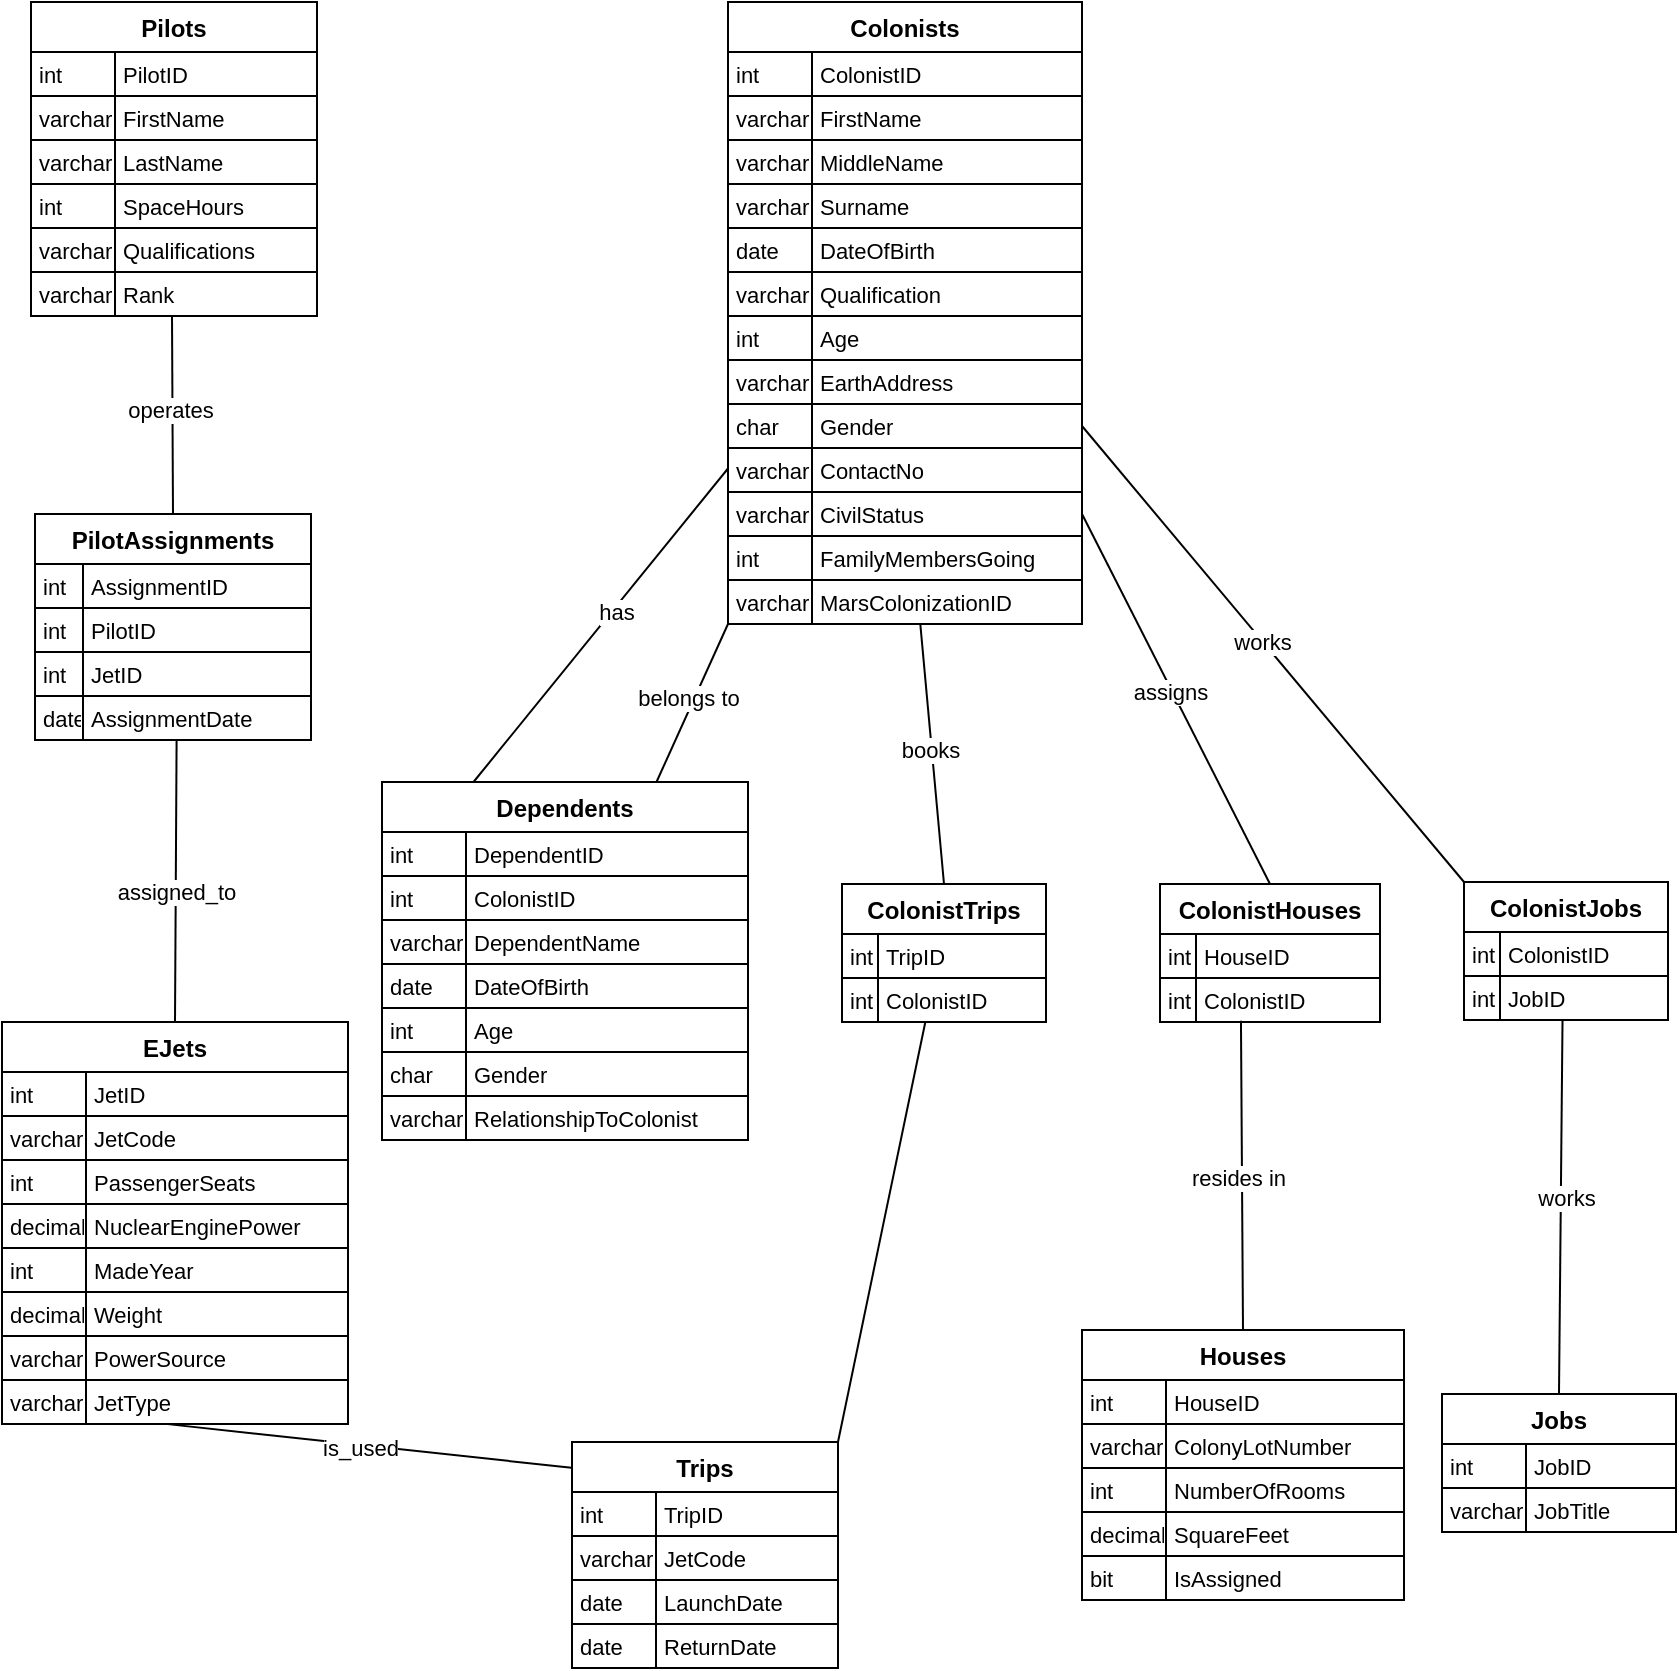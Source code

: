 <mxfile version="24.5.1" type="device">
  <diagram id="R2lEEEUBdFMjLlhIrx00" name="Page-1">
    <mxGraphModel dx="1706" dy="1220" grid="1" gridSize="10" guides="1" tooltips="1" connect="1" arrows="1" fold="1" page="1" pageScale="1" pageWidth="850" pageHeight="1100" math="0" shadow="0" extFonts="Permanent Marker^https://fonts.googleapis.com/css?family=Permanent+Marker">
      <root>
        <mxCell id="0" />
        <mxCell id="1" parent="0" />
        <mxCell id="B0asdBHlaRNwjjJLpjrR-1" value="Colonists" style="shape=table;startSize=25;container=1;collapsible=0;childLayout=tableLayout;fixedRows=1;rowLines=1;fontStyle=1;align=center;resizeLast=1;" parent="1" vertex="1">
          <mxGeometry x="373" y="20" width="177" height="311" as="geometry" />
        </mxCell>
        <mxCell id="B0asdBHlaRNwjjJLpjrR-2" style="shape=tableRow;horizontal=0;startSize=0;swimlaneHead=0;swimlaneBody=0;fillColor=none;collapsible=0;dropTarget=0;points=[[0,0.5],[1,0.5]];portConstraint=eastwest;top=0;left=0;right=0;bottom=0;" parent="B0asdBHlaRNwjjJLpjrR-1" vertex="1">
          <mxGeometry y="25" width="177" height="22" as="geometry" />
        </mxCell>
        <mxCell id="B0asdBHlaRNwjjJLpjrR-3" value="int" style="shape=partialRectangle;connectable=0;fillColor=none;top=0;left=0;bottom=0;right=0;align=left;spacingLeft=2;overflow=hidden;fontSize=11;" parent="B0asdBHlaRNwjjJLpjrR-2" vertex="1">
          <mxGeometry width="42" height="22" as="geometry">
            <mxRectangle width="42" height="22" as="alternateBounds" />
          </mxGeometry>
        </mxCell>
        <mxCell id="B0asdBHlaRNwjjJLpjrR-4" value="ColonistID" style="shape=partialRectangle;connectable=0;fillColor=none;top=0;left=0;bottom=0;right=0;align=left;spacingLeft=2;overflow=hidden;fontSize=11;" parent="B0asdBHlaRNwjjJLpjrR-2" vertex="1">
          <mxGeometry x="42" width="135" height="22" as="geometry">
            <mxRectangle width="135" height="22" as="alternateBounds" />
          </mxGeometry>
        </mxCell>
        <mxCell id="B0asdBHlaRNwjjJLpjrR-5" style="shape=tableRow;horizontal=0;startSize=0;swimlaneHead=0;swimlaneBody=0;fillColor=none;collapsible=0;dropTarget=0;points=[[0,0.5],[1,0.5]];portConstraint=eastwest;top=0;left=0;right=0;bottom=0;" parent="B0asdBHlaRNwjjJLpjrR-1" vertex="1">
          <mxGeometry y="47" width="177" height="22" as="geometry" />
        </mxCell>
        <mxCell id="B0asdBHlaRNwjjJLpjrR-6" value="varchar" style="shape=partialRectangle;connectable=0;fillColor=none;top=0;left=0;bottom=0;right=0;align=left;spacingLeft=2;overflow=hidden;fontSize=11;" parent="B0asdBHlaRNwjjJLpjrR-5" vertex="1">
          <mxGeometry width="42" height="22" as="geometry">
            <mxRectangle width="42" height="22" as="alternateBounds" />
          </mxGeometry>
        </mxCell>
        <mxCell id="B0asdBHlaRNwjjJLpjrR-7" value="FirstName" style="shape=partialRectangle;connectable=0;fillColor=none;top=0;left=0;bottom=0;right=0;align=left;spacingLeft=2;overflow=hidden;fontSize=11;" parent="B0asdBHlaRNwjjJLpjrR-5" vertex="1">
          <mxGeometry x="42" width="135" height="22" as="geometry">
            <mxRectangle width="135" height="22" as="alternateBounds" />
          </mxGeometry>
        </mxCell>
        <mxCell id="B0asdBHlaRNwjjJLpjrR-8" style="shape=tableRow;horizontal=0;startSize=0;swimlaneHead=0;swimlaneBody=0;fillColor=none;collapsible=0;dropTarget=0;points=[[0,0.5],[1,0.5]];portConstraint=eastwest;top=0;left=0;right=0;bottom=0;" parent="B0asdBHlaRNwjjJLpjrR-1" vertex="1">
          <mxGeometry y="69" width="177" height="22" as="geometry" />
        </mxCell>
        <mxCell id="B0asdBHlaRNwjjJLpjrR-9" value="varchar" style="shape=partialRectangle;connectable=0;fillColor=none;top=0;left=0;bottom=0;right=0;align=left;spacingLeft=2;overflow=hidden;fontSize=11;" parent="B0asdBHlaRNwjjJLpjrR-8" vertex="1">
          <mxGeometry width="42" height="22" as="geometry">
            <mxRectangle width="42" height="22" as="alternateBounds" />
          </mxGeometry>
        </mxCell>
        <mxCell id="B0asdBHlaRNwjjJLpjrR-10" value="MiddleName" style="shape=partialRectangle;connectable=0;fillColor=none;top=0;left=0;bottom=0;right=0;align=left;spacingLeft=2;overflow=hidden;fontSize=11;" parent="B0asdBHlaRNwjjJLpjrR-8" vertex="1">
          <mxGeometry x="42" width="135" height="22" as="geometry">
            <mxRectangle width="135" height="22" as="alternateBounds" />
          </mxGeometry>
        </mxCell>
        <mxCell id="B0asdBHlaRNwjjJLpjrR-11" style="shape=tableRow;horizontal=0;startSize=0;swimlaneHead=0;swimlaneBody=0;fillColor=none;collapsible=0;dropTarget=0;points=[[0,0.5],[1,0.5]];portConstraint=eastwest;top=0;left=0;right=0;bottom=0;" parent="B0asdBHlaRNwjjJLpjrR-1" vertex="1">
          <mxGeometry y="91" width="177" height="22" as="geometry" />
        </mxCell>
        <mxCell id="B0asdBHlaRNwjjJLpjrR-12" value="varchar" style="shape=partialRectangle;connectable=0;fillColor=none;top=0;left=0;bottom=0;right=0;align=left;spacingLeft=2;overflow=hidden;fontSize=11;" parent="B0asdBHlaRNwjjJLpjrR-11" vertex="1">
          <mxGeometry width="42" height="22" as="geometry">
            <mxRectangle width="42" height="22" as="alternateBounds" />
          </mxGeometry>
        </mxCell>
        <mxCell id="B0asdBHlaRNwjjJLpjrR-13" value="Surname" style="shape=partialRectangle;connectable=0;fillColor=none;top=0;left=0;bottom=0;right=0;align=left;spacingLeft=2;overflow=hidden;fontSize=11;" parent="B0asdBHlaRNwjjJLpjrR-11" vertex="1">
          <mxGeometry x="42" width="135" height="22" as="geometry">
            <mxRectangle width="135" height="22" as="alternateBounds" />
          </mxGeometry>
        </mxCell>
        <mxCell id="B0asdBHlaRNwjjJLpjrR-14" style="shape=tableRow;horizontal=0;startSize=0;swimlaneHead=0;swimlaneBody=0;fillColor=none;collapsible=0;dropTarget=0;points=[[0,0.5],[1,0.5]];portConstraint=eastwest;top=0;left=0;right=0;bottom=0;" parent="B0asdBHlaRNwjjJLpjrR-1" vertex="1">
          <mxGeometry y="113" width="177" height="22" as="geometry" />
        </mxCell>
        <mxCell id="B0asdBHlaRNwjjJLpjrR-15" value="date" style="shape=partialRectangle;connectable=0;fillColor=none;top=0;left=0;bottom=0;right=0;align=left;spacingLeft=2;overflow=hidden;fontSize=11;" parent="B0asdBHlaRNwjjJLpjrR-14" vertex="1">
          <mxGeometry width="42" height="22" as="geometry">
            <mxRectangle width="42" height="22" as="alternateBounds" />
          </mxGeometry>
        </mxCell>
        <mxCell id="B0asdBHlaRNwjjJLpjrR-16" value="DateOfBirth" style="shape=partialRectangle;connectable=0;fillColor=none;top=0;left=0;bottom=0;right=0;align=left;spacingLeft=2;overflow=hidden;fontSize=11;" parent="B0asdBHlaRNwjjJLpjrR-14" vertex="1">
          <mxGeometry x="42" width="135" height="22" as="geometry">
            <mxRectangle width="135" height="22" as="alternateBounds" />
          </mxGeometry>
        </mxCell>
        <mxCell id="B0asdBHlaRNwjjJLpjrR-17" style="shape=tableRow;horizontal=0;startSize=0;swimlaneHead=0;swimlaneBody=0;fillColor=none;collapsible=0;dropTarget=0;points=[[0,0.5],[1,0.5]];portConstraint=eastwest;top=0;left=0;right=0;bottom=0;" parent="B0asdBHlaRNwjjJLpjrR-1" vertex="1">
          <mxGeometry y="135" width="177" height="22" as="geometry" />
        </mxCell>
        <mxCell id="B0asdBHlaRNwjjJLpjrR-18" value="varchar" style="shape=partialRectangle;connectable=0;fillColor=none;top=0;left=0;bottom=0;right=0;align=left;spacingLeft=2;overflow=hidden;fontSize=11;" parent="B0asdBHlaRNwjjJLpjrR-17" vertex="1">
          <mxGeometry width="42" height="22" as="geometry">
            <mxRectangle width="42" height="22" as="alternateBounds" />
          </mxGeometry>
        </mxCell>
        <mxCell id="B0asdBHlaRNwjjJLpjrR-19" value="Qualification" style="shape=partialRectangle;connectable=0;fillColor=none;top=0;left=0;bottom=0;right=0;align=left;spacingLeft=2;overflow=hidden;fontSize=11;" parent="B0asdBHlaRNwjjJLpjrR-17" vertex="1">
          <mxGeometry x="42" width="135" height="22" as="geometry">
            <mxRectangle width="135" height="22" as="alternateBounds" />
          </mxGeometry>
        </mxCell>
        <mxCell id="B0asdBHlaRNwjjJLpjrR-20" style="shape=tableRow;horizontal=0;startSize=0;swimlaneHead=0;swimlaneBody=0;fillColor=none;collapsible=0;dropTarget=0;points=[[0,0.5],[1,0.5]];portConstraint=eastwest;top=0;left=0;right=0;bottom=0;" parent="B0asdBHlaRNwjjJLpjrR-1" vertex="1">
          <mxGeometry y="157" width="177" height="22" as="geometry" />
        </mxCell>
        <mxCell id="B0asdBHlaRNwjjJLpjrR-21" value="int" style="shape=partialRectangle;connectable=0;fillColor=none;top=0;left=0;bottom=0;right=0;align=left;spacingLeft=2;overflow=hidden;fontSize=11;" parent="B0asdBHlaRNwjjJLpjrR-20" vertex="1">
          <mxGeometry width="42" height="22" as="geometry">
            <mxRectangle width="42" height="22" as="alternateBounds" />
          </mxGeometry>
        </mxCell>
        <mxCell id="B0asdBHlaRNwjjJLpjrR-22" value="Age" style="shape=partialRectangle;connectable=0;fillColor=none;top=0;left=0;bottom=0;right=0;align=left;spacingLeft=2;overflow=hidden;fontSize=11;" parent="B0asdBHlaRNwjjJLpjrR-20" vertex="1">
          <mxGeometry x="42" width="135" height="22" as="geometry">
            <mxRectangle width="135" height="22" as="alternateBounds" />
          </mxGeometry>
        </mxCell>
        <mxCell id="B0asdBHlaRNwjjJLpjrR-23" style="shape=tableRow;horizontal=0;startSize=0;swimlaneHead=0;swimlaneBody=0;fillColor=none;collapsible=0;dropTarget=0;points=[[0,0.5],[1,0.5]];portConstraint=eastwest;top=0;left=0;right=0;bottom=0;" parent="B0asdBHlaRNwjjJLpjrR-1" vertex="1">
          <mxGeometry y="179" width="177" height="22" as="geometry" />
        </mxCell>
        <mxCell id="B0asdBHlaRNwjjJLpjrR-24" value="varchar" style="shape=partialRectangle;connectable=0;fillColor=none;top=0;left=0;bottom=0;right=0;align=left;spacingLeft=2;overflow=hidden;fontSize=11;" parent="B0asdBHlaRNwjjJLpjrR-23" vertex="1">
          <mxGeometry width="42" height="22" as="geometry">
            <mxRectangle width="42" height="22" as="alternateBounds" />
          </mxGeometry>
        </mxCell>
        <mxCell id="B0asdBHlaRNwjjJLpjrR-25" value="EarthAddress" style="shape=partialRectangle;connectable=0;fillColor=none;top=0;left=0;bottom=0;right=0;align=left;spacingLeft=2;overflow=hidden;fontSize=11;" parent="B0asdBHlaRNwjjJLpjrR-23" vertex="1">
          <mxGeometry x="42" width="135" height="22" as="geometry">
            <mxRectangle width="135" height="22" as="alternateBounds" />
          </mxGeometry>
        </mxCell>
        <mxCell id="B0asdBHlaRNwjjJLpjrR-26" style="shape=tableRow;horizontal=0;startSize=0;swimlaneHead=0;swimlaneBody=0;fillColor=none;collapsible=0;dropTarget=0;points=[[0,0.5],[1,0.5]];portConstraint=eastwest;top=0;left=0;right=0;bottom=0;" parent="B0asdBHlaRNwjjJLpjrR-1" vertex="1">
          <mxGeometry y="201" width="177" height="22" as="geometry" />
        </mxCell>
        <mxCell id="B0asdBHlaRNwjjJLpjrR-27" value="char" style="shape=partialRectangle;connectable=0;fillColor=none;top=0;left=0;bottom=0;right=0;align=left;spacingLeft=2;overflow=hidden;fontSize=11;" parent="B0asdBHlaRNwjjJLpjrR-26" vertex="1">
          <mxGeometry width="42" height="22" as="geometry">
            <mxRectangle width="42" height="22" as="alternateBounds" />
          </mxGeometry>
        </mxCell>
        <mxCell id="B0asdBHlaRNwjjJLpjrR-28" value="Gender" style="shape=partialRectangle;connectable=0;fillColor=none;top=0;left=0;bottom=0;right=0;align=left;spacingLeft=2;overflow=hidden;fontSize=11;" parent="B0asdBHlaRNwjjJLpjrR-26" vertex="1">
          <mxGeometry x="42" width="135" height="22" as="geometry">
            <mxRectangle width="135" height="22" as="alternateBounds" />
          </mxGeometry>
        </mxCell>
        <mxCell id="B0asdBHlaRNwjjJLpjrR-29" style="shape=tableRow;horizontal=0;startSize=0;swimlaneHead=0;swimlaneBody=0;fillColor=none;collapsible=0;dropTarget=0;points=[[0,0.5],[1,0.5]];portConstraint=eastwest;top=0;left=0;right=0;bottom=0;" parent="B0asdBHlaRNwjjJLpjrR-1" vertex="1">
          <mxGeometry y="223" width="177" height="22" as="geometry" />
        </mxCell>
        <mxCell id="B0asdBHlaRNwjjJLpjrR-30" value="varchar" style="shape=partialRectangle;connectable=0;fillColor=none;top=0;left=0;bottom=0;right=0;align=left;spacingLeft=2;overflow=hidden;fontSize=11;" parent="B0asdBHlaRNwjjJLpjrR-29" vertex="1">
          <mxGeometry width="42" height="22" as="geometry">
            <mxRectangle width="42" height="22" as="alternateBounds" />
          </mxGeometry>
        </mxCell>
        <mxCell id="B0asdBHlaRNwjjJLpjrR-31" value="ContactNo" style="shape=partialRectangle;connectable=0;fillColor=none;top=0;left=0;bottom=0;right=0;align=left;spacingLeft=2;overflow=hidden;fontSize=11;" parent="B0asdBHlaRNwjjJLpjrR-29" vertex="1">
          <mxGeometry x="42" width="135" height="22" as="geometry">
            <mxRectangle width="135" height="22" as="alternateBounds" />
          </mxGeometry>
        </mxCell>
        <mxCell id="B0asdBHlaRNwjjJLpjrR-32" style="shape=tableRow;horizontal=0;startSize=0;swimlaneHead=0;swimlaneBody=0;fillColor=none;collapsible=0;dropTarget=0;points=[[0,0.5],[1,0.5]];portConstraint=eastwest;top=0;left=0;right=0;bottom=0;" parent="B0asdBHlaRNwjjJLpjrR-1" vertex="1">
          <mxGeometry y="245" width="177" height="22" as="geometry" />
        </mxCell>
        <mxCell id="B0asdBHlaRNwjjJLpjrR-33" value="varchar" style="shape=partialRectangle;connectable=0;fillColor=none;top=0;left=0;bottom=0;right=0;align=left;spacingLeft=2;overflow=hidden;fontSize=11;" parent="B0asdBHlaRNwjjJLpjrR-32" vertex="1">
          <mxGeometry width="42" height="22" as="geometry">
            <mxRectangle width="42" height="22" as="alternateBounds" />
          </mxGeometry>
        </mxCell>
        <mxCell id="B0asdBHlaRNwjjJLpjrR-34" value="CivilStatus" style="shape=partialRectangle;connectable=0;fillColor=none;top=0;left=0;bottom=0;right=0;align=left;spacingLeft=2;overflow=hidden;fontSize=11;" parent="B0asdBHlaRNwjjJLpjrR-32" vertex="1">
          <mxGeometry x="42" width="135" height="22" as="geometry">
            <mxRectangle width="135" height="22" as="alternateBounds" />
          </mxGeometry>
        </mxCell>
        <mxCell id="B0asdBHlaRNwjjJLpjrR-35" style="shape=tableRow;horizontal=0;startSize=0;swimlaneHead=0;swimlaneBody=0;fillColor=none;collapsible=0;dropTarget=0;points=[[0,0.5],[1,0.5]];portConstraint=eastwest;top=0;left=0;right=0;bottom=0;" parent="B0asdBHlaRNwjjJLpjrR-1" vertex="1">
          <mxGeometry y="267" width="177" height="22" as="geometry" />
        </mxCell>
        <mxCell id="B0asdBHlaRNwjjJLpjrR-36" value="int" style="shape=partialRectangle;connectable=0;fillColor=none;top=0;left=0;bottom=0;right=0;align=left;spacingLeft=2;overflow=hidden;fontSize=11;" parent="B0asdBHlaRNwjjJLpjrR-35" vertex="1">
          <mxGeometry width="42" height="22" as="geometry">
            <mxRectangle width="42" height="22" as="alternateBounds" />
          </mxGeometry>
        </mxCell>
        <mxCell id="B0asdBHlaRNwjjJLpjrR-37" value="FamilyMembersGoing" style="shape=partialRectangle;connectable=0;fillColor=none;top=0;left=0;bottom=0;right=0;align=left;spacingLeft=2;overflow=hidden;fontSize=11;" parent="B0asdBHlaRNwjjJLpjrR-35" vertex="1">
          <mxGeometry x="42" width="135" height="22" as="geometry">
            <mxRectangle width="135" height="22" as="alternateBounds" />
          </mxGeometry>
        </mxCell>
        <mxCell id="B0asdBHlaRNwjjJLpjrR-38" style="shape=tableRow;horizontal=0;startSize=0;swimlaneHead=0;swimlaneBody=0;fillColor=none;collapsible=0;dropTarget=0;points=[[0,0.5],[1,0.5]];portConstraint=eastwest;top=0;left=0;right=0;bottom=0;" parent="B0asdBHlaRNwjjJLpjrR-1" vertex="1">
          <mxGeometry y="289" width="177" height="22" as="geometry" />
        </mxCell>
        <mxCell id="B0asdBHlaRNwjjJLpjrR-39" value="varchar" style="shape=partialRectangle;connectable=0;fillColor=none;top=0;left=0;bottom=0;right=0;align=left;spacingLeft=2;overflow=hidden;fontSize=11;" parent="B0asdBHlaRNwjjJLpjrR-38" vertex="1">
          <mxGeometry width="42" height="22" as="geometry">
            <mxRectangle width="42" height="22" as="alternateBounds" />
          </mxGeometry>
        </mxCell>
        <mxCell id="B0asdBHlaRNwjjJLpjrR-40" value="MarsColonizationID" style="shape=partialRectangle;connectable=0;fillColor=none;top=0;left=0;bottom=0;right=0;align=left;spacingLeft=2;overflow=hidden;fontSize=11;" parent="B0asdBHlaRNwjjJLpjrR-38" vertex="1">
          <mxGeometry x="42" width="135" height="22" as="geometry">
            <mxRectangle width="135" height="22" as="alternateBounds" />
          </mxGeometry>
        </mxCell>
        <mxCell id="B0asdBHlaRNwjjJLpjrR-41" value="Dependents" style="shape=table;startSize=25;container=1;collapsible=0;childLayout=tableLayout;fixedRows=1;rowLines=1;fontStyle=1;align=center;resizeLast=1;" parent="1" vertex="1">
          <mxGeometry x="200" y="410" width="183" height="179" as="geometry" />
        </mxCell>
        <mxCell id="B0asdBHlaRNwjjJLpjrR-42" style="shape=tableRow;horizontal=0;startSize=0;swimlaneHead=0;swimlaneBody=0;fillColor=none;collapsible=0;dropTarget=0;points=[[0,0.5],[1,0.5]];portConstraint=eastwest;top=0;left=0;right=0;bottom=0;" parent="B0asdBHlaRNwjjJLpjrR-41" vertex="1">
          <mxGeometry y="25" width="183" height="22" as="geometry" />
        </mxCell>
        <mxCell id="B0asdBHlaRNwjjJLpjrR-43" value="int" style="shape=partialRectangle;connectable=0;fillColor=none;top=0;left=0;bottom=0;right=0;align=left;spacingLeft=2;overflow=hidden;fontSize=11;" parent="B0asdBHlaRNwjjJLpjrR-42" vertex="1">
          <mxGeometry width="42" height="22" as="geometry">
            <mxRectangle width="42" height="22" as="alternateBounds" />
          </mxGeometry>
        </mxCell>
        <mxCell id="B0asdBHlaRNwjjJLpjrR-44" value="DependentID" style="shape=partialRectangle;connectable=0;fillColor=none;top=0;left=0;bottom=0;right=0;align=left;spacingLeft=2;overflow=hidden;fontSize=11;" parent="B0asdBHlaRNwjjJLpjrR-42" vertex="1">
          <mxGeometry x="42" width="141" height="22" as="geometry">
            <mxRectangle width="141" height="22" as="alternateBounds" />
          </mxGeometry>
        </mxCell>
        <mxCell id="B0asdBHlaRNwjjJLpjrR-45" style="shape=tableRow;horizontal=0;startSize=0;swimlaneHead=0;swimlaneBody=0;fillColor=none;collapsible=0;dropTarget=0;points=[[0,0.5],[1,0.5]];portConstraint=eastwest;top=0;left=0;right=0;bottom=0;" parent="B0asdBHlaRNwjjJLpjrR-41" vertex="1">
          <mxGeometry y="47" width="183" height="22" as="geometry" />
        </mxCell>
        <mxCell id="B0asdBHlaRNwjjJLpjrR-46" value="int" style="shape=partialRectangle;connectable=0;fillColor=none;top=0;left=0;bottom=0;right=0;align=left;spacingLeft=2;overflow=hidden;fontSize=11;" parent="B0asdBHlaRNwjjJLpjrR-45" vertex="1">
          <mxGeometry width="42" height="22" as="geometry">
            <mxRectangle width="42" height="22" as="alternateBounds" />
          </mxGeometry>
        </mxCell>
        <mxCell id="B0asdBHlaRNwjjJLpjrR-47" value="ColonistID" style="shape=partialRectangle;connectable=0;fillColor=none;top=0;left=0;bottom=0;right=0;align=left;spacingLeft=2;overflow=hidden;fontSize=11;" parent="B0asdBHlaRNwjjJLpjrR-45" vertex="1">
          <mxGeometry x="42" width="141" height="22" as="geometry">
            <mxRectangle width="141" height="22" as="alternateBounds" />
          </mxGeometry>
        </mxCell>
        <mxCell id="B0asdBHlaRNwjjJLpjrR-48" style="shape=tableRow;horizontal=0;startSize=0;swimlaneHead=0;swimlaneBody=0;fillColor=none;collapsible=0;dropTarget=0;points=[[0,0.5],[1,0.5]];portConstraint=eastwest;top=0;left=0;right=0;bottom=0;" parent="B0asdBHlaRNwjjJLpjrR-41" vertex="1">
          <mxGeometry y="69" width="183" height="22" as="geometry" />
        </mxCell>
        <mxCell id="B0asdBHlaRNwjjJLpjrR-49" value="varchar" style="shape=partialRectangle;connectable=0;fillColor=none;top=0;left=0;bottom=0;right=0;align=left;spacingLeft=2;overflow=hidden;fontSize=11;" parent="B0asdBHlaRNwjjJLpjrR-48" vertex="1">
          <mxGeometry width="42" height="22" as="geometry">
            <mxRectangle width="42" height="22" as="alternateBounds" />
          </mxGeometry>
        </mxCell>
        <mxCell id="B0asdBHlaRNwjjJLpjrR-50" value="DependentName" style="shape=partialRectangle;connectable=0;fillColor=none;top=0;left=0;bottom=0;right=0;align=left;spacingLeft=2;overflow=hidden;fontSize=11;" parent="B0asdBHlaRNwjjJLpjrR-48" vertex="1">
          <mxGeometry x="42" width="141" height="22" as="geometry">
            <mxRectangle width="141" height="22" as="alternateBounds" />
          </mxGeometry>
        </mxCell>
        <mxCell id="B0asdBHlaRNwjjJLpjrR-51" style="shape=tableRow;horizontal=0;startSize=0;swimlaneHead=0;swimlaneBody=0;fillColor=none;collapsible=0;dropTarget=0;points=[[0,0.5],[1,0.5]];portConstraint=eastwest;top=0;left=0;right=0;bottom=0;" parent="B0asdBHlaRNwjjJLpjrR-41" vertex="1">
          <mxGeometry y="91" width="183" height="22" as="geometry" />
        </mxCell>
        <mxCell id="B0asdBHlaRNwjjJLpjrR-52" value="date" style="shape=partialRectangle;connectable=0;fillColor=none;top=0;left=0;bottom=0;right=0;align=left;spacingLeft=2;overflow=hidden;fontSize=11;" parent="B0asdBHlaRNwjjJLpjrR-51" vertex="1">
          <mxGeometry width="42" height="22" as="geometry">
            <mxRectangle width="42" height="22" as="alternateBounds" />
          </mxGeometry>
        </mxCell>
        <mxCell id="B0asdBHlaRNwjjJLpjrR-53" value="DateOfBirth" style="shape=partialRectangle;connectable=0;fillColor=none;top=0;left=0;bottom=0;right=0;align=left;spacingLeft=2;overflow=hidden;fontSize=11;" parent="B0asdBHlaRNwjjJLpjrR-51" vertex="1">
          <mxGeometry x="42" width="141" height="22" as="geometry">
            <mxRectangle width="141" height="22" as="alternateBounds" />
          </mxGeometry>
        </mxCell>
        <mxCell id="B0asdBHlaRNwjjJLpjrR-54" style="shape=tableRow;horizontal=0;startSize=0;swimlaneHead=0;swimlaneBody=0;fillColor=none;collapsible=0;dropTarget=0;points=[[0,0.5],[1,0.5]];portConstraint=eastwest;top=0;left=0;right=0;bottom=0;" parent="B0asdBHlaRNwjjJLpjrR-41" vertex="1">
          <mxGeometry y="113" width="183" height="22" as="geometry" />
        </mxCell>
        <mxCell id="B0asdBHlaRNwjjJLpjrR-55" value="int" style="shape=partialRectangle;connectable=0;fillColor=none;top=0;left=0;bottom=0;right=0;align=left;spacingLeft=2;overflow=hidden;fontSize=11;" parent="B0asdBHlaRNwjjJLpjrR-54" vertex="1">
          <mxGeometry width="42" height="22" as="geometry">
            <mxRectangle width="42" height="22" as="alternateBounds" />
          </mxGeometry>
        </mxCell>
        <mxCell id="B0asdBHlaRNwjjJLpjrR-56" value="Age" style="shape=partialRectangle;connectable=0;fillColor=none;top=0;left=0;bottom=0;right=0;align=left;spacingLeft=2;overflow=hidden;fontSize=11;" parent="B0asdBHlaRNwjjJLpjrR-54" vertex="1">
          <mxGeometry x="42" width="141" height="22" as="geometry">
            <mxRectangle width="141" height="22" as="alternateBounds" />
          </mxGeometry>
        </mxCell>
        <mxCell id="B0asdBHlaRNwjjJLpjrR-57" style="shape=tableRow;horizontal=0;startSize=0;swimlaneHead=0;swimlaneBody=0;fillColor=none;collapsible=0;dropTarget=0;points=[[0,0.5],[1,0.5]];portConstraint=eastwest;top=0;left=0;right=0;bottom=0;" parent="B0asdBHlaRNwjjJLpjrR-41" vertex="1">
          <mxGeometry y="135" width="183" height="22" as="geometry" />
        </mxCell>
        <mxCell id="B0asdBHlaRNwjjJLpjrR-58" value="char" style="shape=partialRectangle;connectable=0;fillColor=none;top=0;left=0;bottom=0;right=0;align=left;spacingLeft=2;overflow=hidden;fontSize=11;" parent="B0asdBHlaRNwjjJLpjrR-57" vertex="1">
          <mxGeometry width="42" height="22" as="geometry">
            <mxRectangle width="42" height="22" as="alternateBounds" />
          </mxGeometry>
        </mxCell>
        <mxCell id="B0asdBHlaRNwjjJLpjrR-59" value="Gender" style="shape=partialRectangle;connectable=0;fillColor=none;top=0;left=0;bottom=0;right=0;align=left;spacingLeft=2;overflow=hidden;fontSize=11;" parent="B0asdBHlaRNwjjJLpjrR-57" vertex="1">
          <mxGeometry x="42" width="141" height="22" as="geometry">
            <mxRectangle width="141" height="22" as="alternateBounds" />
          </mxGeometry>
        </mxCell>
        <mxCell id="B0asdBHlaRNwjjJLpjrR-60" style="shape=tableRow;horizontal=0;startSize=0;swimlaneHead=0;swimlaneBody=0;fillColor=none;collapsible=0;dropTarget=0;points=[[0,0.5],[1,0.5]];portConstraint=eastwest;top=0;left=0;right=0;bottom=0;" parent="B0asdBHlaRNwjjJLpjrR-41" vertex="1">
          <mxGeometry y="157" width="183" height="22" as="geometry" />
        </mxCell>
        <mxCell id="B0asdBHlaRNwjjJLpjrR-61" value="varchar" style="shape=partialRectangle;connectable=0;fillColor=none;top=0;left=0;bottom=0;right=0;align=left;spacingLeft=2;overflow=hidden;fontSize=11;" parent="B0asdBHlaRNwjjJLpjrR-60" vertex="1">
          <mxGeometry width="42" height="22" as="geometry">
            <mxRectangle width="42" height="22" as="alternateBounds" />
          </mxGeometry>
        </mxCell>
        <mxCell id="B0asdBHlaRNwjjJLpjrR-62" value="RelationshipToColonist" style="shape=partialRectangle;connectable=0;fillColor=none;top=0;left=0;bottom=0;right=0;align=left;spacingLeft=2;overflow=hidden;fontSize=11;" parent="B0asdBHlaRNwjjJLpjrR-60" vertex="1">
          <mxGeometry x="42" width="141" height="22" as="geometry">
            <mxRectangle width="141" height="22" as="alternateBounds" />
          </mxGeometry>
        </mxCell>
        <mxCell id="B0asdBHlaRNwjjJLpjrR-63" value="EJets" style="shape=table;startSize=25;container=1;collapsible=0;childLayout=tableLayout;fixedRows=1;rowLines=1;fontStyle=1;align=center;resizeLast=1;" parent="1" vertex="1">
          <mxGeometry x="10" y="530" width="173" height="201" as="geometry" />
        </mxCell>
        <mxCell id="B0asdBHlaRNwjjJLpjrR-64" style="shape=tableRow;horizontal=0;startSize=0;swimlaneHead=0;swimlaneBody=0;fillColor=none;collapsible=0;dropTarget=0;points=[[0,0.5],[1,0.5]];portConstraint=eastwest;top=0;left=0;right=0;bottom=0;" parent="B0asdBHlaRNwjjJLpjrR-63" vertex="1">
          <mxGeometry y="25" width="173" height="22" as="geometry" />
        </mxCell>
        <mxCell id="B0asdBHlaRNwjjJLpjrR-65" value="int" style="shape=partialRectangle;connectable=0;fillColor=none;top=0;left=0;bottom=0;right=0;align=left;spacingLeft=2;overflow=hidden;fontSize=11;" parent="B0asdBHlaRNwjjJLpjrR-64" vertex="1">
          <mxGeometry width="42" height="22" as="geometry">
            <mxRectangle width="42" height="22" as="alternateBounds" />
          </mxGeometry>
        </mxCell>
        <mxCell id="B0asdBHlaRNwjjJLpjrR-66" value="JetID" style="shape=partialRectangle;connectable=0;fillColor=none;top=0;left=0;bottom=0;right=0;align=left;spacingLeft=2;overflow=hidden;fontSize=11;" parent="B0asdBHlaRNwjjJLpjrR-64" vertex="1">
          <mxGeometry x="42" width="131" height="22" as="geometry">
            <mxRectangle width="131" height="22" as="alternateBounds" />
          </mxGeometry>
        </mxCell>
        <mxCell id="B0asdBHlaRNwjjJLpjrR-67" style="shape=tableRow;horizontal=0;startSize=0;swimlaneHead=0;swimlaneBody=0;fillColor=none;collapsible=0;dropTarget=0;points=[[0,0.5],[1,0.5]];portConstraint=eastwest;top=0;left=0;right=0;bottom=0;" parent="B0asdBHlaRNwjjJLpjrR-63" vertex="1">
          <mxGeometry y="47" width="173" height="22" as="geometry" />
        </mxCell>
        <mxCell id="B0asdBHlaRNwjjJLpjrR-68" value="varchar" style="shape=partialRectangle;connectable=0;fillColor=none;top=0;left=0;bottom=0;right=0;align=left;spacingLeft=2;overflow=hidden;fontSize=11;" parent="B0asdBHlaRNwjjJLpjrR-67" vertex="1">
          <mxGeometry width="42" height="22" as="geometry">
            <mxRectangle width="42" height="22" as="alternateBounds" />
          </mxGeometry>
        </mxCell>
        <mxCell id="B0asdBHlaRNwjjJLpjrR-69" value="JetCode" style="shape=partialRectangle;connectable=0;fillColor=none;top=0;left=0;bottom=0;right=0;align=left;spacingLeft=2;overflow=hidden;fontSize=11;" parent="B0asdBHlaRNwjjJLpjrR-67" vertex="1">
          <mxGeometry x="42" width="131" height="22" as="geometry">
            <mxRectangle width="131" height="22" as="alternateBounds" />
          </mxGeometry>
        </mxCell>
        <mxCell id="B0asdBHlaRNwjjJLpjrR-70" style="shape=tableRow;horizontal=0;startSize=0;swimlaneHead=0;swimlaneBody=0;fillColor=none;collapsible=0;dropTarget=0;points=[[0,0.5],[1,0.5]];portConstraint=eastwest;top=0;left=0;right=0;bottom=0;" parent="B0asdBHlaRNwjjJLpjrR-63" vertex="1">
          <mxGeometry y="69" width="173" height="22" as="geometry" />
        </mxCell>
        <mxCell id="B0asdBHlaRNwjjJLpjrR-71" value="int" style="shape=partialRectangle;connectable=0;fillColor=none;top=0;left=0;bottom=0;right=0;align=left;spacingLeft=2;overflow=hidden;fontSize=11;" parent="B0asdBHlaRNwjjJLpjrR-70" vertex="1">
          <mxGeometry width="42" height="22" as="geometry">
            <mxRectangle width="42" height="22" as="alternateBounds" />
          </mxGeometry>
        </mxCell>
        <mxCell id="B0asdBHlaRNwjjJLpjrR-72" value="PassengerSeats" style="shape=partialRectangle;connectable=0;fillColor=none;top=0;left=0;bottom=0;right=0;align=left;spacingLeft=2;overflow=hidden;fontSize=11;" parent="B0asdBHlaRNwjjJLpjrR-70" vertex="1">
          <mxGeometry x="42" width="131" height="22" as="geometry">
            <mxRectangle width="131" height="22" as="alternateBounds" />
          </mxGeometry>
        </mxCell>
        <mxCell id="B0asdBHlaRNwjjJLpjrR-73" style="shape=tableRow;horizontal=0;startSize=0;swimlaneHead=0;swimlaneBody=0;fillColor=none;collapsible=0;dropTarget=0;points=[[0,0.5],[1,0.5]];portConstraint=eastwest;top=0;left=0;right=0;bottom=0;" parent="B0asdBHlaRNwjjJLpjrR-63" vertex="1">
          <mxGeometry y="91" width="173" height="22" as="geometry" />
        </mxCell>
        <mxCell id="B0asdBHlaRNwjjJLpjrR-74" value="decimal" style="shape=partialRectangle;connectable=0;fillColor=none;top=0;left=0;bottom=0;right=0;align=left;spacingLeft=2;overflow=hidden;fontSize=11;" parent="B0asdBHlaRNwjjJLpjrR-73" vertex="1">
          <mxGeometry width="42" height="22" as="geometry">
            <mxRectangle width="42" height="22" as="alternateBounds" />
          </mxGeometry>
        </mxCell>
        <mxCell id="B0asdBHlaRNwjjJLpjrR-75" value="NuclearEnginePower" style="shape=partialRectangle;connectable=0;fillColor=none;top=0;left=0;bottom=0;right=0;align=left;spacingLeft=2;overflow=hidden;fontSize=11;" parent="B0asdBHlaRNwjjJLpjrR-73" vertex="1">
          <mxGeometry x="42" width="131" height="22" as="geometry">
            <mxRectangle width="131" height="22" as="alternateBounds" />
          </mxGeometry>
        </mxCell>
        <mxCell id="B0asdBHlaRNwjjJLpjrR-76" style="shape=tableRow;horizontal=0;startSize=0;swimlaneHead=0;swimlaneBody=0;fillColor=none;collapsible=0;dropTarget=0;points=[[0,0.5],[1,0.5]];portConstraint=eastwest;top=0;left=0;right=0;bottom=0;" parent="B0asdBHlaRNwjjJLpjrR-63" vertex="1">
          <mxGeometry y="113" width="173" height="22" as="geometry" />
        </mxCell>
        <mxCell id="B0asdBHlaRNwjjJLpjrR-77" value="int" style="shape=partialRectangle;connectable=0;fillColor=none;top=0;left=0;bottom=0;right=0;align=left;spacingLeft=2;overflow=hidden;fontSize=11;" parent="B0asdBHlaRNwjjJLpjrR-76" vertex="1">
          <mxGeometry width="42" height="22" as="geometry">
            <mxRectangle width="42" height="22" as="alternateBounds" />
          </mxGeometry>
        </mxCell>
        <mxCell id="B0asdBHlaRNwjjJLpjrR-78" value="MadeYear" style="shape=partialRectangle;connectable=0;fillColor=none;top=0;left=0;bottom=0;right=0;align=left;spacingLeft=2;overflow=hidden;fontSize=11;" parent="B0asdBHlaRNwjjJLpjrR-76" vertex="1">
          <mxGeometry x="42" width="131" height="22" as="geometry">
            <mxRectangle width="131" height="22" as="alternateBounds" />
          </mxGeometry>
        </mxCell>
        <mxCell id="B0asdBHlaRNwjjJLpjrR-79" style="shape=tableRow;horizontal=0;startSize=0;swimlaneHead=0;swimlaneBody=0;fillColor=none;collapsible=0;dropTarget=0;points=[[0,0.5],[1,0.5]];portConstraint=eastwest;top=0;left=0;right=0;bottom=0;" parent="B0asdBHlaRNwjjJLpjrR-63" vertex="1">
          <mxGeometry y="135" width="173" height="22" as="geometry" />
        </mxCell>
        <mxCell id="B0asdBHlaRNwjjJLpjrR-80" value="decimal" style="shape=partialRectangle;connectable=0;fillColor=none;top=0;left=0;bottom=0;right=0;align=left;spacingLeft=2;overflow=hidden;fontSize=11;" parent="B0asdBHlaRNwjjJLpjrR-79" vertex="1">
          <mxGeometry width="42" height="22" as="geometry">
            <mxRectangle width="42" height="22" as="alternateBounds" />
          </mxGeometry>
        </mxCell>
        <mxCell id="B0asdBHlaRNwjjJLpjrR-81" value="Weight" style="shape=partialRectangle;connectable=0;fillColor=none;top=0;left=0;bottom=0;right=0;align=left;spacingLeft=2;overflow=hidden;fontSize=11;" parent="B0asdBHlaRNwjjJLpjrR-79" vertex="1">
          <mxGeometry x="42" width="131" height="22" as="geometry">
            <mxRectangle width="131" height="22" as="alternateBounds" />
          </mxGeometry>
        </mxCell>
        <mxCell id="B0asdBHlaRNwjjJLpjrR-82" style="shape=tableRow;horizontal=0;startSize=0;swimlaneHead=0;swimlaneBody=0;fillColor=none;collapsible=0;dropTarget=0;points=[[0,0.5],[1,0.5]];portConstraint=eastwest;top=0;left=0;right=0;bottom=0;" parent="B0asdBHlaRNwjjJLpjrR-63" vertex="1">
          <mxGeometry y="157" width="173" height="22" as="geometry" />
        </mxCell>
        <mxCell id="B0asdBHlaRNwjjJLpjrR-83" value="varchar" style="shape=partialRectangle;connectable=0;fillColor=none;top=0;left=0;bottom=0;right=0;align=left;spacingLeft=2;overflow=hidden;fontSize=11;" parent="B0asdBHlaRNwjjJLpjrR-82" vertex="1">
          <mxGeometry width="42" height="22" as="geometry">
            <mxRectangle width="42" height="22" as="alternateBounds" />
          </mxGeometry>
        </mxCell>
        <mxCell id="B0asdBHlaRNwjjJLpjrR-84" value="PowerSource" style="shape=partialRectangle;connectable=0;fillColor=none;top=0;left=0;bottom=0;right=0;align=left;spacingLeft=2;overflow=hidden;fontSize=11;" parent="B0asdBHlaRNwjjJLpjrR-82" vertex="1">
          <mxGeometry x="42" width="131" height="22" as="geometry">
            <mxRectangle width="131" height="22" as="alternateBounds" />
          </mxGeometry>
        </mxCell>
        <mxCell id="B0asdBHlaRNwjjJLpjrR-85" style="shape=tableRow;horizontal=0;startSize=0;swimlaneHead=0;swimlaneBody=0;fillColor=none;collapsible=0;dropTarget=0;points=[[0,0.5],[1,0.5]];portConstraint=eastwest;top=0;left=0;right=0;bottom=0;" parent="B0asdBHlaRNwjjJLpjrR-63" vertex="1">
          <mxGeometry y="179" width="173" height="22" as="geometry" />
        </mxCell>
        <mxCell id="B0asdBHlaRNwjjJLpjrR-86" value="varchar" style="shape=partialRectangle;connectable=0;fillColor=none;top=0;left=0;bottom=0;right=0;align=left;spacingLeft=2;overflow=hidden;fontSize=11;" parent="B0asdBHlaRNwjjJLpjrR-85" vertex="1">
          <mxGeometry width="42" height="22" as="geometry">
            <mxRectangle width="42" height="22" as="alternateBounds" />
          </mxGeometry>
        </mxCell>
        <mxCell id="B0asdBHlaRNwjjJLpjrR-87" value="JetType" style="shape=partialRectangle;connectable=0;fillColor=none;top=0;left=0;bottom=0;right=0;align=left;spacingLeft=2;overflow=hidden;fontSize=11;" parent="B0asdBHlaRNwjjJLpjrR-85" vertex="1">
          <mxGeometry x="42" width="131" height="22" as="geometry">
            <mxRectangle width="131" height="22" as="alternateBounds" />
          </mxGeometry>
        </mxCell>
        <mxCell id="B0asdBHlaRNwjjJLpjrR-88" value="PilotAssignments" style="shape=table;startSize=25;container=1;collapsible=0;childLayout=tableLayout;fixedRows=1;rowLines=1;fontStyle=1;align=center;resizeLast=1;" parent="1" vertex="1">
          <mxGeometry x="26.5" y="276" width="138" height="113" as="geometry" />
        </mxCell>
        <mxCell id="B0asdBHlaRNwjjJLpjrR-89" style="shape=tableRow;horizontal=0;startSize=0;swimlaneHead=0;swimlaneBody=0;fillColor=none;collapsible=0;dropTarget=0;points=[[0,0.5],[1,0.5]];portConstraint=eastwest;top=0;left=0;right=0;bottom=0;" parent="B0asdBHlaRNwjjJLpjrR-88" vertex="1">
          <mxGeometry y="25" width="138" height="22" as="geometry" />
        </mxCell>
        <mxCell id="B0asdBHlaRNwjjJLpjrR-90" value="int" style="shape=partialRectangle;connectable=0;fillColor=none;top=0;left=0;bottom=0;right=0;align=left;spacingLeft=2;overflow=hidden;fontSize=11;" parent="B0asdBHlaRNwjjJLpjrR-89" vertex="1">
          <mxGeometry width="24" height="22" as="geometry">
            <mxRectangle width="24" height="22" as="alternateBounds" />
          </mxGeometry>
        </mxCell>
        <mxCell id="B0asdBHlaRNwjjJLpjrR-91" value="AssignmentID" style="shape=partialRectangle;connectable=0;fillColor=none;top=0;left=0;bottom=0;right=0;align=left;spacingLeft=2;overflow=hidden;fontSize=11;" parent="B0asdBHlaRNwjjJLpjrR-89" vertex="1">
          <mxGeometry x="24" width="114" height="22" as="geometry">
            <mxRectangle width="114" height="22" as="alternateBounds" />
          </mxGeometry>
        </mxCell>
        <mxCell id="B0asdBHlaRNwjjJLpjrR-92" style="shape=tableRow;horizontal=0;startSize=0;swimlaneHead=0;swimlaneBody=0;fillColor=none;collapsible=0;dropTarget=0;points=[[0,0.5],[1,0.5]];portConstraint=eastwest;top=0;left=0;right=0;bottom=0;" parent="B0asdBHlaRNwjjJLpjrR-88" vertex="1">
          <mxGeometry y="47" width="138" height="22" as="geometry" />
        </mxCell>
        <mxCell id="B0asdBHlaRNwjjJLpjrR-93" value="int" style="shape=partialRectangle;connectable=0;fillColor=none;top=0;left=0;bottom=0;right=0;align=left;spacingLeft=2;overflow=hidden;fontSize=11;" parent="B0asdBHlaRNwjjJLpjrR-92" vertex="1">
          <mxGeometry width="24" height="22" as="geometry">
            <mxRectangle width="24" height="22" as="alternateBounds" />
          </mxGeometry>
        </mxCell>
        <mxCell id="B0asdBHlaRNwjjJLpjrR-94" value="PilotID" style="shape=partialRectangle;connectable=0;fillColor=none;top=0;left=0;bottom=0;right=0;align=left;spacingLeft=2;overflow=hidden;fontSize=11;" parent="B0asdBHlaRNwjjJLpjrR-92" vertex="1">
          <mxGeometry x="24" width="114" height="22" as="geometry">
            <mxRectangle width="114" height="22" as="alternateBounds" />
          </mxGeometry>
        </mxCell>
        <mxCell id="B0asdBHlaRNwjjJLpjrR-95" style="shape=tableRow;horizontal=0;startSize=0;swimlaneHead=0;swimlaneBody=0;fillColor=none;collapsible=0;dropTarget=0;points=[[0,0.5],[1,0.5]];portConstraint=eastwest;top=0;left=0;right=0;bottom=0;" parent="B0asdBHlaRNwjjJLpjrR-88" vertex="1">
          <mxGeometry y="69" width="138" height="22" as="geometry" />
        </mxCell>
        <mxCell id="B0asdBHlaRNwjjJLpjrR-96" value="int" style="shape=partialRectangle;connectable=0;fillColor=none;top=0;left=0;bottom=0;right=0;align=left;spacingLeft=2;overflow=hidden;fontSize=11;" parent="B0asdBHlaRNwjjJLpjrR-95" vertex="1">
          <mxGeometry width="24" height="22" as="geometry">
            <mxRectangle width="24" height="22" as="alternateBounds" />
          </mxGeometry>
        </mxCell>
        <mxCell id="B0asdBHlaRNwjjJLpjrR-97" value="JetID" style="shape=partialRectangle;connectable=0;fillColor=none;top=0;left=0;bottom=0;right=0;align=left;spacingLeft=2;overflow=hidden;fontSize=11;" parent="B0asdBHlaRNwjjJLpjrR-95" vertex="1">
          <mxGeometry x="24" width="114" height="22" as="geometry">
            <mxRectangle width="114" height="22" as="alternateBounds" />
          </mxGeometry>
        </mxCell>
        <mxCell id="B0asdBHlaRNwjjJLpjrR-98" style="shape=tableRow;horizontal=0;startSize=0;swimlaneHead=0;swimlaneBody=0;fillColor=none;collapsible=0;dropTarget=0;points=[[0,0.5],[1,0.5]];portConstraint=eastwest;top=0;left=0;right=0;bottom=0;" parent="B0asdBHlaRNwjjJLpjrR-88" vertex="1">
          <mxGeometry y="91" width="138" height="22" as="geometry" />
        </mxCell>
        <mxCell id="B0asdBHlaRNwjjJLpjrR-99" value="date" style="shape=partialRectangle;connectable=0;fillColor=none;top=0;left=0;bottom=0;right=0;align=left;spacingLeft=2;overflow=hidden;fontSize=11;" parent="B0asdBHlaRNwjjJLpjrR-98" vertex="1">
          <mxGeometry width="24" height="22" as="geometry">
            <mxRectangle width="24" height="22" as="alternateBounds" />
          </mxGeometry>
        </mxCell>
        <mxCell id="B0asdBHlaRNwjjJLpjrR-100" value="AssignmentDate" style="shape=partialRectangle;connectable=0;fillColor=none;top=0;left=0;bottom=0;right=0;align=left;spacingLeft=2;overflow=hidden;fontSize=11;" parent="B0asdBHlaRNwjjJLpjrR-98" vertex="1">
          <mxGeometry x="24" width="114" height="22" as="geometry">
            <mxRectangle width="114" height="22" as="alternateBounds" />
          </mxGeometry>
        </mxCell>
        <mxCell id="B0asdBHlaRNwjjJLpjrR-101" value="Trips" style="shape=table;startSize=25;container=1;collapsible=0;childLayout=tableLayout;fixedRows=1;rowLines=1;fontStyle=1;align=center;resizeLast=1;" parent="1" vertex="1">
          <mxGeometry x="295" y="740" width="133" height="113" as="geometry" />
        </mxCell>
        <mxCell id="B0asdBHlaRNwjjJLpjrR-102" style="shape=tableRow;horizontal=0;startSize=0;swimlaneHead=0;swimlaneBody=0;fillColor=none;collapsible=0;dropTarget=0;points=[[0,0.5],[1,0.5]];portConstraint=eastwest;top=0;left=0;right=0;bottom=0;" parent="B0asdBHlaRNwjjJLpjrR-101" vertex="1">
          <mxGeometry y="25" width="133" height="22" as="geometry" />
        </mxCell>
        <mxCell id="B0asdBHlaRNwjjJLpjrR-103" value="int" style="shape=partialRectangle;connectable=0;fillColor=none;top=0;left=0;bottom=0;right=0;align=left;spacingLeft=2;overflow=hidden;fontSize=11;" parent="B0asdBHlaRNwjjJLpjrR-102" vertex="1">
          <mxGeometry width="42" height="22" as="geometry">
            <mxRectangle width="42" height="22" as="alternateBounds" />
          </mxGeometry>
        </mxCell>
        <mxCell id="B0asdBHlaRNwjjJLpjrR-104" value="TripID" style="shape=partialRectangle;connectable=0;fillColor=none;top=0;left=0;bottom=0;right=0;align=left;spacingLeft=2;overflow=hidden;fontSize=11;" parent="B0asdBHlaRNwjjJLpjrR-102" vertex="1">
          <mxGeometry x="42" width="91" height="22" as="geometry">
            <mxRectangle width="91" height="22" as="alternateBounds" />
          </mxGeometry>
        </mxCell>
        <mxCell id="B0asdBHlaRNwjjJLpjrR-105" style="shape=tableRow;horizontal=0;startSize=0;swimlaneHead=0;swimlaneBody=0;fillColor=none;collapsible=0;dropTarget=0;points=[[0,0.5],[1,0.5]];portConstraint=eastwest;top=0;left=0;right=0;bottom=0;" parent="B0asdBHlaRNwjjJLpjrR-101" vertex="1">
          <mxGeometry y="47" width="133" height="22" as="geometry" />
        </mxCell>
        <mxCell id="B0asdBHlaRNwjjJLpjrR-106" value="varchar" style="shape=partialRectangle;connectable=0;fillColor=none;top=0;left=0;bottom=0;right=0;align=left;spacingLeft=2;overflow=hidden;fontSize=11;" parent="B0asdBHlaRNwjjJLpjrR-105" vertex="1">
          <mxGeometry width="42" height="22" as="geometry">
            <mxRectangle width="42" height="22" as="alternateBounds" />
          </mxGeometry>
        </mxCell>
        <mxCell id="B0asdBHlaRNwjjJLpjrR-107" value="JetCode" style="shape=partialRectangle;connectable=0;fillColor=none;top=0;left=0;bottom=0;right=0;align=left;spacingLeft=2;overflow=hidden;fontSize=11;" parent="B0asdBHlaRNwjjJLpjrR-105" vertex="1">
          <mxGeometry x="42" width="91" height="22" as="geometry">
            <mxRectangle width="91" height="22" as="alternateBounds" />
          </mxGeometry>
        </mxCell>
        <mxCell id="B0asdBHlaRNwjjJLpjrR-108" style="shape=tableRow;horizontal=0;startSize=0;swimlaneHead=0;swimlaneBody=0;fillColor=none;collapsible=0;dropTarget=0;points=[[0,0.5],[1,0.5]];portConstraint=eastwest;top=0;left=0;right=0;bottom=0;" parent="B0asdBHlaRNwjjJLpjrR-101" vertex="1">
          <mxGeometry y="69" width="133" height="22" as="geometry" />
        </mxCell>
        <mxCell id="B0asdBHlaRNwjjJLpjrR-109" value="date" style="shape=partialRectangle;connectable=0;fillColor=none;top=0;left=0;bottom=0;right=0;align=left;spacingLeft=2;overflow=hidden;fontSize=11;" parent="B0asdBHlaRNwjjJLpjrR-108" vertex="1">
          <mxGeometry width="42" height="22" as="geometry">
            <mxRectangle width="42" height="22" as="alternateBounds" />
          </mxGeometry>
        </mxCell>
        <mxCell id="B0asdBHlaRNwjjJLpjrR-110" value="LaunchDate" style="shape=partialRectangle;connectable=0;fillColor=none;top=0;left=0;bottom=0;right=0;align=left;spacingLeft=2;overflow=hidden;fontSize=11;" parent="B0asdBHlaRNwjjJLpjrR-108" vertex="1">
          <mxGeometry x="42" width="91" height="22" as="geometry">
            <mxRectangle width="91" height="22" as="alternateBounds" />
          </mxGeometry>
        </mxCell>
        <mxCell id="B0asdBHlaRNwjjJLpjrR-111" style="shape=tableRow;horizontal=0;startSize=0;swimlaneHead=0;swimlaneBody=0;fillColor=none;collapsible=0;dropTarget=0;points=[[0,0.5],[1,0.5]];portConstraint=eastwest;top=0;left=0;right=0;bottom=0;" parent="B0asdBHlaRNwjjJLpjrR-101" vertex="1">
          <mxGeometry y="91" width="133" height="22" as="geometry" />
        </mxCell>
        <mxCell id="B0asdBHlaRNwjjJLpjrR-112" value="date" style="shape=partialRectangle;connectable=0;fillColor=none;top=0;left=0;bottom=0;right=0;align=left;spacingLeft=2;overflow=hidden;fontSize=11;" parent="B0asdBHlaRNwjjJLpjrR-111" vertex="1">
          <mxGeometry width="42" height="22" as="geometry">
            <mxRectangle width="42" height="22" as="alternateBounds" />
          </mxGeometry>
        </mxCell>
        <mxCell id="B0asdBHlaRNwjjJLpjrR-113" value="ReturnDate" style="shape=partialRectangle;connectable=0;fillColor=none;top=0;left=0;bottom=0;right=0;align=left;spacingLeft=2;overflow=hidden;fontSize=11;" parent="B0asdBHlaRNwjjJLpjrR-111" vertex="1">
          <mxGeometry x="42" width="91" height="22" as="geometry">
            <mxRectangle width="91" height="22" as="alternateBounds" />
          </mxGeometry>
        </mxCell>
        <mxCell id="B0asdBHlaRNwjjJLpjrR-114" value="ColonistTrips" style="shape=table;startSize=25;container=1;collapsible=0;childLayout=tableLayout;fixedRows=1;rowLines=1;fontStyle=1;align=center;resizeLast=1;" parent="1" vertex="1">
          <mxGeometry x="430" y="461" width="102" height="69" as="geometry" />
        </mxCell>
        <mxCell id="B0asdBHlaRNwjjJLpjrR-115" style="shape=tableRow;horizontal=0;startSize=0;swimlaneHead=0;swimlaneBody=0;fillColor=none;collapsible=0;dropTarget=0;points=[[0,0.5],[1,0.5]];portConstraint=eastwest;top=0;left=0;right=0;bottom=0;" parent="B0asdBHlaRNwjjJLpjrR-114" vertex="1">
          <mxGeometry y="25" width="102" height="22" as="geometry" />
        </mxCell>
        <mxCell id="B0asdBHlaRNwjjJLpjrR-116" value="int" style="shape=partialRectangle;connectable=0;fillColor=none;top=0;left=0;bottom=0;right=0;align=left;spacingLeft=2;overflow=hidden;fontSize=11;" parent="B0asdBHlaRNwjjJLpjrR-115" vertex="1">
          <mxGeometry width="18" height="22" as="geometry">
            <mxRectangle width="18" height="22" as="alternateBounds" />
          </mxGeometry>
        </mxCell>
        <mxCell id="B0asdBHlaRNwjjJLpjrR-117" value="TripID" style="shape=partialRectangle;connectable=0;fillColor=none;top=0;left=0;bottom=0;right=0;align=left;spacingLeft=2;overflow=hidden;fontSize=11;" parent="B0asdBHlaRNwjjJLpjrR-115" vertex="1">
          <mxGeometry x="18" width="84" height="22" as="geometry">
            <mxRectangle width="84" height="22" as="alternateBounds" />
          </mxGeometry>
        </mxCell>
        <mxCell id="B0asdBHlaRNwjjJLpjrR-118" style="shape=tableRow;horizontal=0;startSize=0;swimlaneHead=0;swimlaneBody=0;fillColor=none;collapsible=0;dropTarget=0;points=[[0,0.5],[1,0.5]];portConstraint=eastwest;top=0;left=0;right=0;bottom=0;" parent="B0asdBHlaRNwjjJLpjrR-114" vertex="1">
          <mxGeometry y="47" width="102" height="22" as="geometry" />
        </mxCell>
        <mxCell id="B0asdBHlaRNwjjJLpjrR-119" value="int" style="shape=partialRectangle;connectable=0;fillColor=none;top=0;left=0;bottom=0;right=0;align=left;spacingLeft=2;overflow=hidden;fontSize=11;" parent="B0asdBHlaRNwjjJLpjrR-118" vertex="1">
          <mxGeometry width="18" height="22" as="geometry">
            <mxRectangle width="18" height="22" as="alternateBounds" />
          </mxGeometry>
        </mxCell>
        <mxCell id="B0asdBHlaRNwjjJLpjrR-120" value="ColonistID" style="shape=partialRectangle;connectable=0;fillColor=none;top=0;left=0;bottom=0;right=0;align=left;spacingLeft=2;overflow=hidden;fontSize=11;" parent="B0asdBHlaRNwjjJLpjrR-118" vertex="1">
          <mxGeometry x="18" width="84" height="22" as="geometry">
            <mxRectangle width="84" height="22" as="alternateBounds" />
          </mxGeometry>
        </mxCell>
        <mxCell id="B0asdBHlaRNwjjJLpjrR-121" value="Houses" style="shape=table;startSize=25;container=1;collapsible=0;childLayout=tableLayout;fixedRows=1;rowLines=1;fontStyle=1;align=center;resizeLast=1;" parent="1" vertex="1">
          <mxGeometry x="550" y="684" width="161" height="135" as="geometry" />
        </mxCell>
        <mxCell id="B0asdBHlaRNwjjJLpjrR-122" style="shape=tableRow;horizontal=0;startSize=0;swimlaneHead=0;swimlaneBody=0;fillColor=none;collapsible=0;dropTarget=0;points=[[0,0.5],[1,0.5]];portConstraint=eastwest;top=0;left=0;right=0;bottom=0;" parent="B0asdBHlaRNwjjJLpjrR-121" vertex="1">
          <mxGeometry y="25" width="161" height="22" as="geometry" />
        </mxCell>
        <mxCell id="B0asdBHlaRNwjjJLpjrR-123" value="int" style="shape=partialRectangle;connectable=0;fillColor=none;top=0;left=0;bottom=0;right=0;align=left;spacingLeft=2;overflow=hidden;fontSize=11;" parent="B0asdBHlaRNwjjJLpjrR-122" vertex="1">
          <mxGeometry width="42" height="22" as="geometry">
            <mxRectangle width="42" height="22" as="alternateBounds" />
          </mxGeometry>
        </mxCell>
        <mxCell id="B0asdBHlaRNwjjJLpjrR-124" value="HouseID" style="shape=partialRectangle;connectable=0;fillColor=none;top=0;left=0;bottom=0;right=0;align=left;spacingLeft=2;overflow=hidden;fontSize=11;" parent="B0asdBHlaRNwjjJLpjrR-122" vertex="1">
          <mxGeometry x="42" width="119" height="22" as="geometry">
            <mxRectangle width="119" height="22" as="alternateBounds" />
          </mxGeometry>
        </mxCell>
        <mxCell id="B0asdBHlaRNwjjJLpjrR-125" style="shape=tableRow;horizontal=0;startSize=0;swimlaneHead=0;swimlaneBody=0;fillColor=none;collapsible=0;dropTarget=0;points=[[0,0.5],[1,0.5]];portConstraint=eastwest;top=0;left=0;right=0;bottom=0;" parent="B0asdBHlaRNwjjJLpjrR-121" vertex="1">
          <mxGeometry y="47" width="161" height="22" as="geometry" />
        </mxCell>
        <mxCell id="B0asdBHlaRNwjjJLpjrR-126" value="varchar" style="shape=partialRectangle;connectable=0;fillColor=none;top=0;left=0;bottom=0;right=0;align=left;spacingLeft=2;overflow=hidden;fontSize=11;" parent="B0asdBHlaRNwjjJLpjrR-125" vertex="1">
          <mxGeometry width="42" height="22" as="geometry">
            <mxRectangle width="42" height="22" as="alternateBounds" />
          </mxGeometry>
        </mxCell>
        <mxCell id="B0asdBHlaRNwjjJLpjrR-127" value="ColonyLotNumber" style="shape=partialRectangle;connectable=0;fillColor=none;top=0;left=0;bottom=0;right=0;align=left;spacingLeft=2;overflow=hidden;fontSize=11;" parent="B0asdBHlaRNwjjJLpjrR-125" vertex="1">
          <mxGeometry x="42" width="119" height="22" as="geometry">
            <mxRectangle width="119" height="22" as="alternateBounds" />
          </mxGeometry>
        </mxCell>
        <mxCell id="B0asdBHlaRNwjjJLpjrR-128" style="shape=tableRow;horizontal=0;startSize=0;swimlaneHead=0;swimlaneBody=0;fillColor=none;collapsible=0;dropTarget=0;points=[[0,0.5],[1,0.5]];portConstraint=eastwest;top=0;left=0;right=0;bottom=0;" parent="B0asdBHlaRNwjjJLpjrR-121" vertex="1">
          <mxGeometry y="69" width="161" height="22" as="geometry" />
        </mxCell>
        <mxCell id="B0asdBHlaRNwjjJLpjrR-129" value="int" style="shape=partialRectangle;connectable=0;fillColor=none;top=0;left=0;bottom=0;right=0;align=left;spacingLeft=2;overflow=hidden;fontSize=11;" parent="B0asdBHlaRNwjjJLpjrR-128" vertex="1">
          <mxGeometry width="42" height="22" as="geometry">
            <mxRectangle width="42" height="22" as="alternateBounds" />
          </mxGeometry>
        </mxCell>
        <mxCell id="B0asdBHlaRNwjjJLpjrR-130" value="NumberOfRooms" style="shape=partialRectangle;connectable=0;fillColor=none;top=0;left=0;bottom=0;right=0;align=left;spacingLeft=2;overflow=hidden;fontSize=11;" parent="B0asdBHlaRNwjjJLpjrR-128" vertex="1">
          <mxGeometry x="42" width="119" height="22" as="geometry">
            <mxRectangle width="119" height="22" as="alternateBounds" />
          </mxGeometry>
        </mxCell>
        <mxCell id="B0asdBHlaRNwjjJLpjrR-131" style="shape=tableRow;horizontal=0;startSize=0;swimlaneHead=0;swimlaneBody=0;fillColor=none;collapsible=0;dropTarget=0;points=[[0,0.5],[1,0.5]];portConstraint=eastwest;top=0;left=0;right=0;bottom=0;" parent="B0asdBHlaRNwjjJLpjrR-121" vertex="1">
          <mxGeometry y="91" width="161" height="22" as="geometry" />
        </mxCell>
        <mxCell id="B0asdBHlaRNwjjJLpjrR-132" value="decimal" style="shape=partialRectangle;connectable=0;fillColor=none;top=0;left=0;bottom=0;right=0;align=left;spacingLeft=2;overflow=hidden;fontSize=11;" parent="B0asdBHlaRNwjjJLpjrR-131" vertex="1">
          <mxGeometry width="42" height="22" as="geometry">
            <mxRectangle width="42" height="22" as="alternateBounds" />
          </mxGeometry>
        </mxCell>
        <mxCell id="B0asdBHlaRNwjjJLpjrR-133" value="SquareFeet" style="shape=partialRectangle;connectable=0;fillColor=none;top=0;left=0;bottom=0;right=0;align=left;spacingLeft=2;overflow=hidden;fontSize=11;" parent="B0asdBHlaRNwjjJLpjrR-131" vertex="1">
          <mxGeometry x="42" width="119" height="22" as="geometry">
            <mxRectangle width="119" height="22" as="alternateBounds" />
          </mxGeometry>
        </mxCell>
        <mxCell id="B0asdBHlaRNwjjJLpjrR-134" style="shape=tableRow;horizontal=0;startSize=0;swimlaneHead=0;swimlaneBody=0;fillColor=none;collapsible=0;dropTarget=0;points=[[0,0.5],[1,0.5]];portConstraint=eastwest;top=0;left=0;right=0;bottom=0;" parent="B0asdBHlaRNwjjJLpjrR-121" vertex="1">
          <mxGeometry y="113" width="161" height="22" as="geometry" />
        </mxCell>
        <mxCell id="B0asdBHlaRNwjjJLpjrR-135" value="bit" style="shape=partialRectangle;connectable=0;fillColor=none;top=0;left=0;bottom=0;right=0;align=left;spacingLeft=2;overflow=hidden;fontSize=11;" parent="B0asdBHlaRNwjjJLpjrR-134" vertex="1">
          <mxGeometry width="42" height="22" as="geometry">
            <mxRectangle width="42" height="22" as="alternateBounds" />
          </mxGeometry>
        </mxCell>
        <mxCell id="B0asdBHlaRNwjjJLpjrR-136" value="IsAssigned" style="shape=partialRectangle;connectable=0;fillColor=none;top=0;left=0;bottom=0;right=0;align=left;spacingLeft=2;overflow=hidden;fontSize=11;" parent="B0asdBHlaRNwjjJLpjrR-134" vertex="1">
          <mxGeometry x="42" width="119" height="22" as="geometry">
            <mxRectangle width="119" height="22" as="alternateBounds" />
          </mxGeometry>
        </mxCell>
        <mxCell id="B0asdBHlaRNwjjJLpjrR-137" value="ColonistHouses" style="shape=table;startSize=25;container=1;collapsible=0;childLayout=tableLayout;fixedRows=1;rowLines=1;fontStyle=1;align=center;resizeLast=1;" parent="1" vertex="1">
          <mxGeometry x="589" y="461" width="110" height="69" as="geometry" />
        </mxCell>
        <mxCell id="B0asdBHlaRNwjjJLpjrR-138" style="shape=tableRow;horizontal=0;startSize=0;swimlaneHead=0;swimlaneBody=0;fillColor=none;collapsible=0;dropTarget=0;points=[[0,0.5],[1,0.5]];portConstraint=eastwest;top=0;left=0;right=0;bottom=0;" parent="B0asdBHlaRNwjjJLpjrR-137" vertex="1">
          <mxGeometry y="25" width="110" height="22" as="geometry" />
        </mxCell>
        <mxCell id="B0asdBHlaRNwjjJLpjrR-139" value="int" style="shape=partialRectangle;connectable=0;fillColor=none;top=0;left=0;bottom=0;right=0;align=left;spacingLeft=2;overflow=hidden;fontSize=11;" parent="B0asdBHlaRNwjjJLpjrR-138" vertex="1">
          <mxGeometry width="18" height="22" as="geometry">
            <mxRectangle width="18" height="22" as="alternateBounds" />
          </mxGeometry>
        </mxCell>
        <mxCell id="B0asdBHlaRNwjjJLpjrR-140" value="HouseID" style="shape=partialRectangle;connectable=0;fillColor=none;top=0;left=0;bottom=0;right=0;align=left;spacingLeft=2;overflow=hidden;fontSize=11;" parent="B0asdBHlaRNwjjJLpjrR-138" vertex="1">
          <mxGeometry x="18" width="92" height="22" as="geometry">
            <mxRectangle width="92" height="22" as="alternateBounds" />
          </mxGeometry>
        </mxCell>
        <mxCell id="B0asdBHlaRNwjjJLpjrR-141" style="shape=tableRow;horizontal=0;startSize=0;swimlaneHead=0;swimlaneBody=0;fillColor=none;collapsible=0;dropTarget=0;points=[[0,0.5],[1,0.5]];portConstraint=eastwest;top=0;left=0;right=0;bottom=0;" parent="B0asdBHlaRNwjjJLpjrR-137" vertex="1">
          <mxGeometry y="47" width="110" height="22" as="geometry" />
        </mxCell>
        <mxCell id="B0asdBHlaRNwjjJLpjrR-142" value="int" style="shape=partialRectangle;connectable=0;fillColor=none;top=0;left=0;bottom=0;right=0;align=left;spacingLeft=2;overflow=hidden;fontSize=11;" parent="B0asdBHlaRNwjjJLpjrR-141" vertex="1">
          <mxGeometry width="18" height="22" as="geometry">
            <mxRectangle width="18" height="22" as="alternateBounds" />
          </mxGeometry>
        </mxCell>
        <mxCell id="B0asdBHlaRNwjjJLpjrR-143" value="ColonistID" style="shape=partialRectangle;connectable=0;fillColor=none;top=0;left=0;bottom=0;right=0;align=left;spacingLeft=2;overflow=hidden;fontSize=11;" parent="B0asdBHlaRNwjjJLpjrR-141" vertex="1">
          <mxGeometry x="18" width="92" height="22" as="geometry">
            <mxRectangle width="92" height="22" as="alternateBounds" />
          </mxGeometry>
        </mxCell>
        <mxCell id="B0asdBHlaRNwjjJLpjrR-144" value="Jobs" style="shape=table;startSize=25;container=1;collapsible=0;childLayout=tableLayout;fixedRows=1;rowLines=1;fontStyle=1;align=center;resizeLast=1;" parent="1" vertex="1">
          <mxGeometry x="730" y="716" width="117" height="69" as="geometry" />
        </mxCell>
        <mxCell id="B0asdBHlaRNwjjJLpjrR-145" style="shape=tableRow;horizontal=0;startSize=0;swimlaneHead=0;swimlaneBody=0;fillColor=none;collapsible=0;dropTarget=0;points=[[0,0.5],[1,0.5]];portConstraint=eastwest;top=0;left=0;right=0;bottom=0;" parent="B0asdBHlaRNwjjJLpjrR-144" vertex="1">
          <mxGeometry y="25" width="117" height="22" as="geometry" />
        </mxCell>
        <mxCell id="B0asdBHlaRNwjjJLpjrR-146" value="int" style="shape=partialRectangle;connectable=0;fillColor=none;top=0;left=0;bottom=0;right=0;align=left;spacingLeft=2;overflow=hidden;fontSize=11;" parent="B0asdBHlaRNwjjJLpjrR-145" vertex="1">
          <mxGeometry width="42" height="22" as="geometry">
            <mxRectangle width="42" height="22" as="alternateBounds" />
          </mxGeometry>
        </mxCell>
        <mxCell id="B0asdBHlaRNwjjJLpjrR-147" value="JobID" style="shape=partialRectangle;connectable=0;fillColor=none;top=0;left=0;bottom=0;right=0;align=left;spacingLeft=2;overflow=hidden;fontSize=11;" parent="B0asdBHlaRNwjjJLpjrR-145" vertex="1">
          <mxGeometry x="42" width="75" height="22" as="geometry">
            <mxRectangle width="75" height="22" as="alternateBounds" />
          </mxGeometry>
        </mxCell>
        <mxCell id="B0asdBHlaRNwjjJLpjrR-148" style="shape=tableRow;horizontal=0;startSize=0;swimlaneHead=0;swimlaneBody=0;fillColor=none;collapsible=0;dropTarget=0;points=[[0,0.5],[1,0.5]];portConstraint=eastwest;top=0;left=0;right=0;bottom=0;" parent="B0asdBHlaRNwjjJLpjrR-144" vertex="1">
          <mxGeometry y="47" width="117" height="22" as="geometry" />
        </mxCell>
        <mxCell id="B0asdBHlaRNwjjJLpjrR-149" value="varchar" style="shape=partialRectangle;connectable=0;fillColor=none;top=0;left=0;bottom=0;right=0;align=left;spacingLeft=2;overflow=hidden;fontSize=11;" parent="B0asdBHlaRNwjjJLpjrR-148" vertex="1">
          <mxGeometry width="42" height="22" as="geometry">
            <mxRectangle width="42" height="22" as="alternateBounds" />
          </mxGeometry>
        </mxCell>
        <mxCell id="B0asdBHlaRNwjjJLpjrR-150" value="JobTitle" style="shape=partialRectangle;connectable=0;fillColor=none;top=0;left=0;bottom=0;right=0;align=left;spacingLeft=2;overflow=hidden;fontSize=11;" parent="B0asdBHlaRNwjjJLpjrR-148" vertex="1">
          <mxGeometry x="42" width="75" height="22" as="geometry">
            <mxRectangle width="75" height="22" as="alternateBounds" />
          </mxGeometry>
        </mxCell>
        <mxCell id="B0asdBHlaRNwjjJLpjrR-151" value="ColonistJobs" style="shape=table;startSize=25;container=1;collapsible=0;childLayout=tableLayout;fixedRows=1;rowLines=1;fontStyle=1;align=center;resizeLast=1;" parent="1" vertex="1">
          <mxGeometry x="741" y="460" width="102" height="69" as="geometry" />
        </mxCell>
        <mxCell id="B0asdBHlaRNwjjJLpjrR-152" style="shape=tableRow;horizontal=0;startSize=0;swimlaneHead=0;swimlaneBody=0;fillColor=none;collapsible=0;dropTarget=0;points=[[0,0.5],[1,0.5]];portConstraint=eastwest;top=0;left=0;right=0;bottom=0;" parent="B0asdBHlaRNwjjJLpjrR-151" vertex="1">
          <mxGeometry y="25" width="102" height="22" as="geometry" />
        </mxCell>
        <mxCell id="B0asdBHlaRNwjjJLpjrR-153" value="int" style="shape=partialRectangle;connectable=0;fillColor=none;top=0;left=0;bottom=0;right=0;align=left;spacingLeft=2;overflow=hidden;fontSize=11;" parent="B0asdBHlaRNwjjJLpjrR-152" vertex="1">
          <mxGeometry width="18" height="22" as="geometry">
            <mxRectangle width="18" height="22" as="alternateBounds" />
          </mxGeometry>
        </mxCell>
        <mxCell id="B0asdBHlaRNwjjJLpjrR-154" value="ColonistID" style="shape=partialRectangle;connectable=0;fillColor=none;top=0;left=0;bottom=0;right=0;align=left;spacingLeft=2;overflow=hidden;fontSize=11;" parent="B0asdBHlaRNwjjJLpjrR-152" vertex="1">
          <mxGeometry x="18" width="84" height="22" as="geometry">
            <mxRectangle width="84" height="22" as="alternateBounds" />
          </mxGeometry>
        </mxCell>
        <mxCell id="B0asdBHlaRNwjjJLpjrR-155" style="shape=tableRow;horizontal=0;startSize=0;swimlaneHead=0;swimlaneBody=0;fillColor=none;collapsible=0;dropTarget=0;points=[[0,0.5],[1,0.5]];portConstraint=eastwest;top=0;left=0;right=0;bottom=0;" parent="B0asdBHlaRNwjjJLpjrR-151" vertex="1">
          <mxGeometry y="47" width="102" height="22" as="geometry" />
        </mxCell>
        <mxCell id="B0asdBHlaRNwjjJLpjrR-156" value="int" style="shape=partialRectangle;connectable=0;fillColor=none;top=0;left=0;bottom=0;right=0;align=left;spacingLeft=2;overflow=hidden;fontSize=11;" parent="B0asdBHlaRNwjjJLpjrR-155" vertex="1">
          <mxGeometry width="18" height="22" as="geometry">
            <mxRectangle width="18" height="22" as="alternateBounds" />
          </mxGeometry>
        </mxCell>
        <mxCell id="B0asdBHlaRNwjjJLpjrR-157" value="JobID" style="shape=partialRectangle;connectable=0;fillColor=none;top=0;left=0;bottom=0;right=0;align=left;spacingLeft=2;overflow=hidden;fontSize=11;" parent="B0asdBHlaRNwjjJLpjrR-155" vertex="1">
          <mxGeometry x="18" width="84" height="22" as="geometry">
            <mxRectangle width="84" height="22" as="alternateBounds" />
          </mxGeometry>
        </mxCell>
        <mxCell id="B0asdBHlaRNwjjJLpjrR-158" value="Pilots" style="shape=table;startSize=25;container=1;collapsible=0;childLayout=tableLayout;fixedRows=1;rowLines=1;fontStyle=1;align=center;resizeLast=1;" parent="1" vertex="1">
          <mxGeometry x="24.5" y="20" width="143" height="157" as="geometry" />
        </mxCell>
        <mxCell id="B0asdBHlaRNwjjJLpjrR-159" style="shape=tableRow;horizontal=0;startSize=0;swimlaneHead=0;swimlaneBody=0;fillColor=none;collapsible=0;dropTarget=0;points=[[0,0.5],[1,0.5]];portConstraint=eastwest;top=0;left=0;right=0;bottom=0;" parent="B0asdBHlaRNwjjJLpjrR-158" vertex="1">
          <mxGeometry y="25" width="143" height="22" as="geometry" />
        </mxCell>
        <mxCell id="B0asdBHlaRNwjjJLpjrR-160" value="int" style="shape=partialRectangle;connectable=0;fillColor=none;top=0;left=0;bottom=0;right=0;align=left;spacingLeft=2;overflow=hidden;fontSize=11;" parent="B0asdBHlaRNwjjJLpjrR-159" vertex="1">
          <mxGeometry width="42" height="22" as="geometry">
            <mxRectangle width="42" height="22" as="alternateBounds" />
          </mxGeometry>
        </mxCell>
        <mxCell id="B0asdBHlaRNwjjJLpjrR-161" value="PilotID" style="shape=partialRectangle;connectable=0;fillColor=none;top=0;left=0;bottom=0;right=0;align=left;spacingLeft=2;overflow=hidden;fontSize=11;" parent="B0asdBHlaRNwjjJLpjrR-159" vertex="1">
          <mxGeometry x="42" width="101" height="22" as="geometry">
            <mxRectangle width="101" height="22" as="alternateBounds" />
          </mxGeometry>
        </mxCell>
        <mxCell id="B0asdBHlaRNwjjJLpjrR-162" style="shape=tableRow;horizontal=0;startSize=0;swimlaneHead=0;swimlaneBody=0;fillColor=none;collapsible=0;dropTarget=0;points=[[0,0.5],[1,0.5]];portConstraint=eastwest;top=0;left=0;right=0;bottom=0;" parent="B0asdBHlaRNwjjJLpjrR-158" vertex="1">
          <mxGeometry y="47" width="143" height="22" as="geometry" />
        </mxCell>
        <mxCell id="B0asdBHlaRNwjjJLpjrR-163" value="varchar" style="shape=partialRectangle;connectable=0;fillColor=none;top=0;left=0;bottom=0;right=0;align=left;spacingLeft=2;overflow=hidden;fontSize=11;" parent="B0asdBHlaRNwjjJLpjrR-162" vertex="1">
          <mxGeometry width="42" height="22" as="geometry">
            <mxRectangle width="42" height="22" as="alternateBounds" />
          </mxGeometry>
        </mxCell>
        <mxCell id="B0asdBHlaRNwjjJLpjrR-164" value="FirstName" style="shape=partialRectangle;connectable=0;fillColor=none;top=0;left=0;bottom=0;right=0;align=left;spacingLeft=2;overflow=hidden;fontSize=11;" parent="B0asdBHlaRNwjjJLpjrR-162" vertex="1">
          <mxGeometry x="42" width="101" height="22" as="geometry">
            <mxRectangle width="101" height="22" as="alternateBounds" />
          </mxGeometry>
        </mxCell>
        <mxCell id="B0asdBHlaRNwjjJLpjrR-165" style="shape=tableRow;horizontal=0;startSize=0;swimlaneHead=0;swimlaneBody=0;fillColor=none;collapsible=0;dropTarget=0;points=[[0,0.5],[1,0.5]];portConstraint=eastwest;top=0;left=0;right=0;bottom=0;" parent="B0asdBHlaRNwjjJLpjrR-158" vertex="1">
          <mxGeometry y="69" width="143" height="22" as="geometry" />
        </mxCell>
        <mxCell id="B0asdBHlaRNwjjJLpjrR-166" value="varchar" style="shape=partialRectangle;connectable=0;fillColor=none;top=0;left=0;bottom=0;right=0;align=left;spacingLeft=2;overflow=hidden;fontSize=11;" parent="B0asdBHlaRNwjjJLpjrR-165" vertex="1">
          <mxGeometry width="42" height="22" as="geometry">
            <mxRectangle width="42" height="22" as="alternateBounds" />
          </mxGeometry>
        </mxCell>
        <mxCell id="B0asdBHlaRNwjjJLpjrR-167" value="LastName" style="shape=partialRectangle;connectable=0;fillColor=none;top=0;left=0;bottom=0;right=0;align=left;spacingLeft=2;overflow=hidden;fontSize=11;" parent="B0asdBHlaRNwjjJLpjrR-165" vertex="1">
          <mxGeometry x="42" width="101" height="22" as="geometry">
            <mxRectangle width="101" height="22" as="alternateBounds" />
          </mxGeometry>
        </mxCell>
        <mxCell id="B0asdBHlaRNwjjJLpjrR-168" style="shape=tableRow;horizontal=0;startSize=0;swimlaneHead=0;swimlaneBody=0;fillColor=none;collapsible=0;dropTarget=0;points=[[0,0.5],[1,0.5]];portConstraint=eastwest;top=0;left=0;right=0;bottom=0;" parent="B0asdBHlaRNwjjJLpjrR-158" vertex="1">
          <mxGeometry y="91" width="143" height="22" as="geometry" />
        </mxCell>
        <mxCell id="B0asdBHlaRNwjjJLpjrR-169" value="int" style="shape=partialRectangle;connectable=0;fillColor=none;top=0;left=0;bottom=0;right=0;align=left;spacingLeft=2;overflow=hidden;fontSize=11;" parent="B0asdBHlaRNwjjJLpjrR-168" vertex="1">
          <mxGeometry width="42" height="22" as="geometry">
            <mxRectangle width="42" height="22" as="alternateBounds" />
          </mxGeometry>
        </mxCell>
        <mxCell id="B0asdBHlaRNwjjJLpjrR-170" value="SpaceHours" style="shape=partialRectangle;connectable=0;fillColor=none;top=0;left=0;bottom=0;right=0;align=left;spacingLeft=2;overflow=hidden;fontSize=11;" parent="B0asdBHlaRNwjjJLpjrR-168" vertex="1">
          <mxGeometry x="42" width="101" height="22" as="geometry">
            <mxRectangle width="101" height="22" as="alternateBounds" />
          </mxGeometry>
        </mxCell>
        <mxCell id="B0asdBHlaRNwjjJLpjrR-171" style="shape=tableRow;horizontal=0;startSize=0;swimlaneHead=0;swimlaneBody=0;fillColor=none;collapsible=0;dropTarget=0;points=[[0,0.5],[1,0.5]];portConstraint=eastwest;top=0;left=0;right=0;bottom=0;" parent="B0asdBHlaRNwjjJLpjrR-158" vertex="1">
          <mxGeometry y="113" width="143" height="22" as="geometry" />
        </mxCell>
        <mxCell id="B0asdBHlaRNwjjJLpjrR-172" value="varchar" style="shape=partialRectangle;connectable=0;fillColor=none;top=0;left=0;bottom=0;right=0;align=left;spacingLeft=2;overflow=hidden;fontSize=11;" parent="B0asdBHlaRNwjjJLpjrR-171" vertex="1">
          <mxGeometry width="42" height="22" as="geometry">
            <mxRectangle width="42" height="22" as="alternateBounds" />
          </mxGeometry>
        </mxCell>
        <mxCell id="B0asdBHlaRNwjjJLpjrR-173" value="Qualifications" style="shape=partialRectangle;connectable=0;fillColor=none;top=0;left=0;bottom=0;right=0;align=left;spacingLeft=2;overflow=hidden;fontSize=11;" parent="B0asdBHlaRNwjjJLpjrR-171" vertex="1">
          <mxGeometry x="42" width="101" height="22" as="geometry">
            <mxRectangle width="101" height="22" as="alternateBounds" />
          </mxGeometry>
        </mxCell>
        <mxCell id="B0asdBHlaRNwjjJLpjrR-174" style="shape=tableRow;horizontal=0;startSize=0;swimlaneHead=0;swimlaneBody=0;fillColor=none;collapsible=0;dropTarget=0;points=[[0,0.5],[1,0.5]];portConstraint=eastwest;top=0;left=0;right=0;bottom=0;" parent="B0asdBHlaRNwjjJLpjrR-158" vertex="1">
          <mxGeometry y="135" width="143" height="22" as="geometry" />
        </mxCell>
        <mxCell id="B0asdBHlaRNwjjJLpjrR-175" value="varchar" style="shape=partialRectangle;connectable=0;fillColor=none;top=0;left=0;bottom=0;right=0;align=left;spacingLeft=2;overflow=hidden;fontSize=11;" parent="B0asdBHlaRNwjjJLpjrR-174" vertex="1">
          <mxGeometry width="42" height="22" as="geometry">
            <mxRectangle width="42" height="22" as="alternateBounds" />
          </mxGeometry>
        </mxCell>
        <mxCell id="B0asdBHlaRNwjjJLpjrR-176" value="Rank" style="shape=partialRectangle;connectable=0;fillColor=none;top=0;left=0;bottom=0;right=0;align=left;spacingLeft=2;overflow=hidden;fontSize=11;" parent="B0asdBHlaRNwjjJLpjrR-174" vertex="1">
          <mxGeometry x="42" width="101" height="22" as="geometry">
            <mxRectangle width="101" height="22" as="alternateBounds" />
          </mxGeometry>
        </mxCell>
        <mxCell id="B0asdBHlaRNwjjJLpjrR-205" value="" style="endArrow=none;html=1;rounded=0;entryX=0.493;entryY=0.984;entryDx=0;entryDy=0;entryPerimeter=0;exitX=0.5;exitY=0;exitDx=0;exitDy=0;" parent="1" source="B0asdBHlaRNwjjJLpjrR-88" target="B0asdBHlaRNwjjJLpjrR-174" edge="1">
          <mxGeometry width="50" height="50" relative="1" as="geometry">
            <mxPoint y="260" as="sourcePoint" />
            <mxPoint x="50" y="210" as="targetPoint" />
          </mxGeometry>
        </mxCell>
        <mxCell id="B0asdBHlaRNwjjJLpjrR-206" value="operates" style="edgeLabel;html=1;align=center;verticalAlign=middle;resizable=0;points=[];" parent="B0asdBHlaRNwjjJLpjrR-205" vertex="1" connectable="0">
          <mxGeometry x="0.043" y="1" relative="1" as="geometry">
            <mxPoint as="offset" />
          </mxGeometry>
        </mxCell>
        <mxCell id="B0asdBHlaRNwjjJLpjrR-207" value="" style="endArrow=none;html=1;rounded=0;entryX=0.513;entryY=1.022;entryDx=0;entryDy=0;entryPerimeter=0;exitX=0.5;exitY=0;exitDx=0;exitDy=0;" parent="1" source="B0asdBHlaRNwjjJLpjrR-63" target="B0asdBHlaRNwjjJLpjrR-98" edge="1">
          <mxGeometry width="50" height="50" relative="1" as="geometry">
            <mxPoint x="-10" y="480" as="sourcePoint" />
            <mxPoint x="40" y="430" as="targetPoint" />
          </mxGeometry>
        </mxCell>
        <mxCell id="B0asdBHlaRNwjjJLpjrR-208" value="assigned_to" style="edgeLabel;html=1;align=center;verticalAlign=middle;resizable=0;points=[];" parent="B0asdBHlaRNwjjJLpjrR-207" vertex="1" connectable="0">
          <mxGeometry x="-0.066" relative="1" as="geometry">
            <mxPoint as="offset" />
          </mxGeometry>
        </mxCell>
        <mxCell id="B0asdBHlaRNwjjJLpjrR-209" value="" style="endArrow=none;html=1;rounded=0;entryX=0.479;entryY=1.003;entryDx=0;entryDy=0;entryPerimeter=0;exitX=-0.002;exitY=0.114;exitDx=0;exitDy=0;exitPerimeter=0;" parent="1" source="B0asdBHlaRNwjjJLpjrR-101" target="B0asdBHlaRNwjjJLpjrR-85" edge="1">
          <mxGeometry width="50" height="50" relative="1" as="geometry">
            <mxPoint x="60" y="830" as="sourcePoint" />
            <mxPoint x="110" y="780" as="targetPoint" />
          </mxGeometry>
        </mxCell>
        <mxCell id="B0asdBHlaRNwjjJLpjrR-210" value="is_used" style="edgeLabel;html=1;align=center;verticalAlign=middle;resizable=0;points=[];" parent="B0asdBHlaRNwjjJLpjrR-209" vertex="1" connectable="0">
          <mxGeometry x="0.051" y="1" relative="1" as="geometry">
            <mxPoint as="offset" />
          </mxGeometry>
        </mxCell>
        <mxCell id="B0asdBHlaRNwjjJLpjrR-211" value="" style="endArrow=none;html=1;rounded=0;entryX=0;entryY=0.75;entryDx=0;entryDy=0;exitX=0.25;exitY=0;exitDx=0;exitDy=0;" parent="1" source="B0asdBHlaRNwjjJLpjrR-41" target="B0asdBHlaRNwjjJLpjrR-1" edge="1">
          <mxGeometry width="50" height="50" relative="1" as="geometry">
            <mxPoint x="250" y="300" as="sourcePoint" />
            <mxPoint x="300" y="250" as="targetPoint" />
          </mxGeometry>
        </mxCell>
        <mxCell id="B0asdBHlaRNwjjJLpjrR-212" value="has" style="edgeLabel;html=1;align=center;verticalAlign=middle;resizable=0;points=[];" parent="B0asdBHlaRNwjjJLpjrR-211" vertex="1" connectable="0">
          <mxGeometry x="0.1" y="-1" relative="1" as="geometry">
            <mxPoint as="offset" />
          </mxGeometry>
        </mxCell>
        <mxCell id="B0asdBHlaRNwjjJLpjrR-213" value="" style="endArrow=none;html=1;rounded=0;entryX=0;entryY=1;entryDx=0;entryDy=0;exitX=0.75;exitY=0;exitDx=0;exitDy=0;" parent="1" source="B0asdBHlaRNwjjJLpjrR-41" target="B0asdBHlaRNwjjJLpjrR-1" edge="1">
          <mxGeometry width="50" height="50" relative="1" as="geometry">
            <mxPoint x="320" y="389" as="sourcePoint" />
            <mxPoint x="370" y="339" as="targetPoint" />
          </mxGeometry>
        </mxCell>
        <mxCell id="B0asdBHlaRNwjjJLpjrR-214" value="belongs to" style="edgeLabel;html=1;align=center;verticalAlign=middle;resizable=0;points=[];" parent="B0asdBHlaRNwjjJLpjrR-213" vertex="1" connectable="0">
          <mxGeometry x="-0.03" relative="1" as="geometry">
            <mxPoint x="-2" y="-4" as="offset" />
          </mxGeometry>
        </mxCell>
        <mxCell id="B0asdBHlaRNwjjJLpjrR-215" value="" style="endArrow=none;html=1;rounded=0;entryX=0.543;entryY=0.98;entryDx=0;entryDy=0;entryPerimeter=0;exitX=0.5;exitY=0;exitDx=0;exitDy=0;" parent="1" source="B0asdBHlaRNwjjJLpjrR-114" target="B0asdBHlaRNwjjJLpjrR-38" edge="1">
          <mxGeometry width="50" height="50" relative="1" as="geometry">
            <mxPoint x="420" y="430" as="sourcePoint" />
            <mxPoint x="470" y="380" as="targetPoint" />
          </mxGeometry>
        </mxCell>
        <mxCell id="B0asdBHlaRNwjjJLpjrR-217" value="books" style="edgeLabel;html=1;align=center;verticalAlign=middle;resizable=0;points=[];" parent="B0asdBHlaRNwjjJLpjrR-215" vertex="1" connectable="0">
          <mxGeometry x="0.037" y="1" relative="1" as="geometry">
            <mxPoint as="offset" />
          </mxGeometry>
        </mxCell>
        <mxCell id="B0asdBHlaRNwjjJLpjrR-218" value="" style="endArrow=none;html=1;rounded=0;exitX=0.5;exitY=0;exitDx=0;exitDy=0;entryX=1;entryY=0.5;entryDx=0;entryDy=0;" parent="1" source="B0asdBHlaRNwjjJLpjrR-137" target="B0asdBHlaRNwjjJLpjrR-32" edge="1">
          <mxGeometry width="50" height="50" relative="1" as="geometry">
            <mxPoint x="620" y="390" as="sourcePoint" />
            <mxPoint x="670" y="340" as="targetPoint" />
          </mxGeometry>
        </mxCell>
        <mxCell id="B0asdBHlaRNwjjJLpjrR-219" value="assigns" style="edgeLabel;html=1;align=center;verticalAlign=middle;resizable=0;points=[];" parent="B0asdBHlaRNwjjJLpjrR-218" vertex="1" connectable="0">
          <mxGeometry x="0.04" y="1" relative="1" as="geometry">
            <mxPoint as="offset" />
          </mxGeometry>
        </mxCell>
        <mxCell id="B0asdBHlaRNwjjJLpjrR-220" value="" style="endArrow=none;html=1;rounded=0;exitX=1;exitY=0.5;exitDx=0;exitDy=0;entryX=0;entryY=0;entryDx=0;entryDy=0;" parent="1" source="B0asdBHlaRNwjjJLpjrR-26" target="B0asdBHlaRNwjjJLpjrR-151" edge="1">
          <mxGeometry width="50" height="50" relative="1" as="geometry">
            <mxPoint x="670" y="260" as="sourcePoint" />
            <mxPoint x="720" y="210" as="targetPoint" />
          </mxGeometry>
        </mxCell>
        <mxCell id="B0asdBHlaRNwjjJLpjrR-221" value="works" style="edgeLabel;html=1;align=center;verticalAlign=middle;resizable=0;points=[];" parent="B0asdBHlaRNwjjJLpjrR-220" vertex="1" connectable="0">
          <mxGeometry x="-0.06" relative="1" as="geometry">
            <mxPoint as="offset" />
          </mxGeometry>
        </mxCell>
        <mxCell id="B0asdBHlaRNwjjJLpjrR-222" value="" style="endArrow=none;html=1;rounded=0;entryX=0.368;entryY=0.97;entryDx=0;entryDy=0;entryPerimeter=0;exitX=0.5;exitY=0;exitDx=0;exitDy=0;" parent="1" source="B0asdBHlaRNwjjJLpjrR-121" target="B0asdBHlaRNwjjJLpjrR-141" edge="1">
          <mxGeometry width="50" height="50" relative="1" as="geometry">
            <mxPoint x="588" y="626" as="sourcePoint" />
            <mxPoint x="638" y="576" as="targetPoint" />
          </mxGeometry>
        </mxCell>
        <mxCell id="B0asdBHlaRNwjjJLpjrR-223" value="resides in" style="edgeLabel;html=1;align=center;verticalAlign=middle;resizable=0;points=[];" parent="B0asdBHlaRNwjjJLpjrR-222" vertex="1" connectable="0">
          <mxGeometry x="-0.015" y="2" relative="1" as="geometry">
            <mxPoint as="offset" />
          </mxGeometry>
        </mxCell>
        <mxCell id="B0asdBHlaRNwjjJLpjrR-224" value="" style="endArrow=none;html=1;rounded=0;entryX=0.483;entryY=0.978;entryDx=0;entryDy=0;entryPerimeter=0;exitX=0.5;exitY=0;exitDx=0;exitDy=0;" parent="1" source="B0asdBHlaRNwjjJLpjrR-144" target="B0asdBHlaRNwjjJLpjrR-155" edge="1">
          <mxGeometry width="50" height="50" relative="1" as="geometry">
            <mxPoint x="767" y="645" as="sourcePoint" />
            <mxPoint x="817" y="595" as="targetPoint" />
          </mxGeometry>
        </mxCell>
        <mxCell id="B0asdBHlaRNwjjJLpjrR-225" value="works" style="edgeLabel;html=1;align=center;verticalAlign=middle;resizable=0;points=[];" parent="B0asdBHlaRNwjjJLpjrR-224" vertex="1" connectable="0">
          <mxGeometry x="0.044" y="-2" relative="1" as="geometry">
            <mxPoint as="offset" />
          </mxGeometry>
        </mxCell>
        <mxCell id="5fMhvewT8v7j7GDFjWBs-1" value="" style="endArrow=none;html=1;rounded=0;entryX=0.409;entryY=0.987;entryDx=0;entryDy=0;entryPerimeter=0;exitX=1;exitY=0;exitDx=0;exitDy=0;" edge="1" parent="1" source="B0asdBHlaRNwjjJLpjrR-101" target="B0asdBHlaRNwjjJLpjrR-118">
          <mxGeometry width="50" height="50" relative="1" as="geometry">
            <mxPoint x="390" y="640" as="sourcePoint" />
            <mxPoint x="440" y="590" as="targetPoint" />
          </mxGeometry>
        </mxCell>
      </root>
    </mxGraphModel>
  </diagram>
</mxfile>
